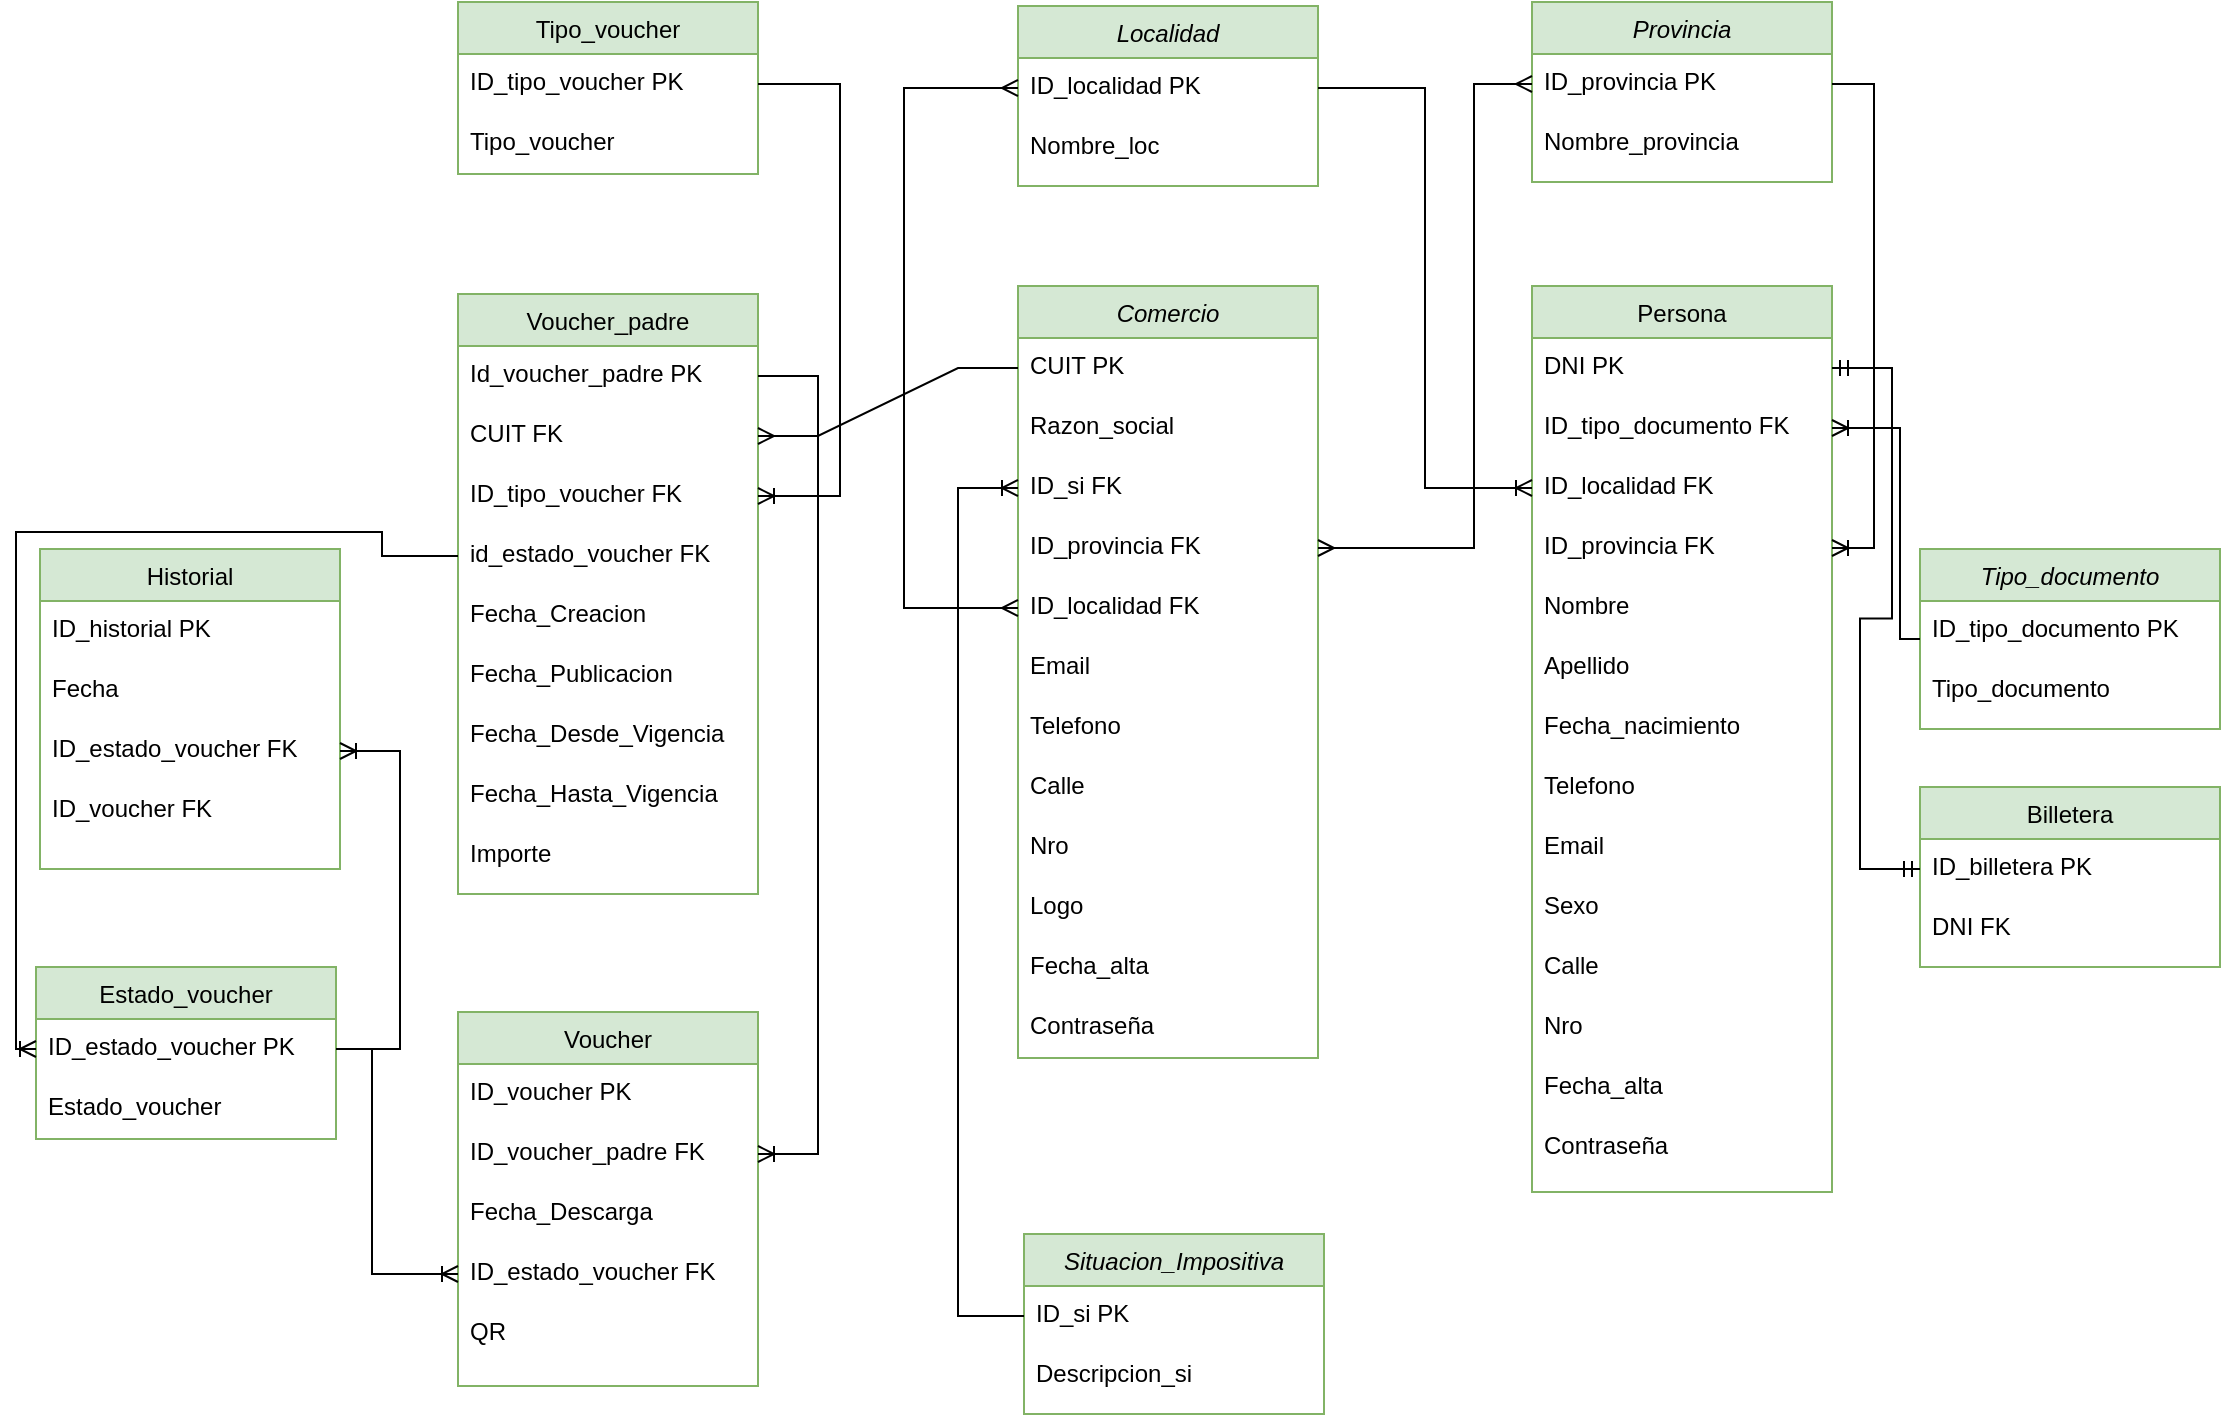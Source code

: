 <mxfile version="20.4.1" type="device" pages="2"><diagram id="C5RBs43oDa-KdzZeNtuy" name="Page-1"><mxGraphModel dx="914" dy="474" grid="0" gridSize="10" guides="1" tooltips="1" connect="1" arrows="1" fold="1" page="1" pageScale="1" pageWidth="1169" pageHeight="827" math="0" shadow="0"><root><mxCell id="WIyWlLk6GJQsqaUBKTNV-0"/><mxCell id="WIyWlLk6GJQsqaUBKTNV-1" parent="WIyWlLk6GJQsqaUBKTNV-0"/><mxCell id="zkfFHV4jXpPFQw0GAbJ--0" value="Comercio" style="swimlane;fontStyle=2;align=center;verticalAlign=top;childLayout=stackLayout;horizontal=1;startSize=26;horizontalStack=0;resizeParent=1;resizeLast=0;collapsible=1;marginBottom=0;rounded=0;shadow=0;strokeWidth=1;fillColor=#d5e8d4;strokeColor=#82b366;" parent="WIyWlLk6GJQsqaUBKTNV-1" vertex="1"><mxGeometry x="524" y="183" width="150" height="386" as="geometry"><mxRectangle x="230" y="140" width="160" height="26" as="alternateBounds"/></mxGeometry></mxCell><mxCell id="zkfFHV4jXpPFQw0GAbJ--1" value="CUIT PK" style="text;align=left;verticalAlign=top;spacingLeft=4;spacingRight=4;overflow=hidden;rotatable=0;points=[[0,0.5],[1,0.5]];portConstraint=eastwest;" parent="zkfFHV4jXpPFQw0GAbJ--0" vertex="1"><mxGeometry y="26" width="150" height="30" as="geometry"/></mxCell><mxCell id="zkfFHV4jXpPFQw0GAbJ--2" value="Razon_social" style="text;align=left;verticalAlign=top;spacingLeft=4;spacingRight=4;overflow=hidden;rotatable=0;points=[[0,0.5],[1,0.5]];portConstraint=eastwest;rounded=0;shadow=0;html=0;" parent="zkfFHV4jXpPFQw0GAbJ--0" vertex="1"><mxGeometry y="56" width="150" height="30" as="geometry"/></mxCell><mxCell id="zkfFHV4jXpPFQw0GAbJ--5" value="ID_si FK" style="text;align=left;verticalAlign=top;spacingLeft=4;spacingRight=4;overflow=hidden;rotatable=0;points=[[0,0.5],[1,0.5]];portConstraint=eastwest;" parent="zkfFHV4jXpPFQw0GAbJ--0" vertex="1"><mxGeometry y="86" width="150" height="30" as="geometry"/></mxCell><mxCell id="oOIU_OLqM7vwoRdQ1rwQ-13" value="ID_provincia FK" style="text;align=left;verticalAlign=top;spacingLeft=4;spacingRight=4;overflow=hidden;rotatable=0;points=[[0,0.5],[1,0.5]];portConstraint=eastwest;rounded=0;shadow=0;html=0;" parent="zkfFHV4jXpPFQw0GAbJ--0" vertex="1"><mxGeometry y="116" width="150" height="30" as="geometry"/></mxCell><mxCell id="oOIU_OLqM7vwoRdQ1rwQ-14" value="ID_localidad FK&#10;" style="text;align=left;verticalAlign=top;spacingLeft=4;spacingRight=4;overflow=hidden;rotatable=0;points=[[0,0.5],[1,0.5]];portConstraint=eastwest;rounded=0;shadow=0;html=0;" parent="zkfFHV4jXpPFQw0GAbJ--0" vertex="1"><mxGeometry y="146" width="150" height="30" as="geometry"/></mxCell><mxCell id="zkfFHV4jXpPFQw0GAbJ--3" value="Email" style="text;align=left;verticalAlign=top;spacingLeft=4;spacingRight=4;overflow=hidden;rotatable=0;points=[[0,0.5],[1,0.5]];portConstraint=eastwest;rounded=0;shadow=0;html=0;" parent="zkfFHV4jXpPFQw0GAbJ--0" vertex="1"><mxGeometry y="176" width="150" height="30" as="geometry"/></mxCell><mxCell id="oOIU_OLqM7vwoRdQ1rwQ-21" value="Telefono" style="text;align=left;verticalAlign=top;spacingLeft=4;spacingRight=4;overflow=hidden;rotatable=0;points=[[0,0.5],[1,0.5]];portConstraint=eastwest;rounded=0;shadow=0;html=0;" parent="zkfFHV4jXpPFQw0GAbJ--0" vertex="1"><mxGeometry y="206" width="150" height="30" as="geometry"/></mxCell><mxCell id="1Je0ds2KmkEQU9pMsKpX-2" value="Calle" style="text;align=left;verticalAlign=top;spacingLeft=4;spacingRight=4;overflow=hidden;rotatable=0;points=[[0,0.5],[1,0.5]];portConstraint=eastwest;rounded=0;shadow=0;html=0;" vertex="1" parent="zkfFHV4jXpPFQw0GAbJ--0"><mxGeometry y="236" width="150" height="30" as="geometry"/></mxCell><mxCell id="1Je0ds2KmkEQU9pMsKpX-3" value="Nro" style="text;align=left;verticalAlign=top;spacingLeft=4;spacingRight=4;overflow=hidden;rotatable=0;points=[[0,0.5],[1,0.5]];portConstraint=eastwest;rounded=0;shadow=0;html=0;" vertex="1" parent="zkfFHV4jXpPFQw0GAbJ--0"><mxGeometry y="266" width="150" height="30" as="geometry"/></mxCell><mxCell id="1Je0ds2KmkEQU9pMsKpX-1" value="Logo" style="text;align=left;verticalAlign=top;spacingLeft=4;spacingRight=4;overflow=hidden;rotatable=0;points=[[0,0.5],[1,0.5]];portConstraint=eastwest;rounded=0;shadow=0;html=0;" vertex="1" parent="zkfFHV4jXpPFQw0GAbJ--0"><mxGeometry y="296" width="150" height="30" as="geometry"/></mxCell><mxCell id="1Je0ds2KmkEQU9pMsKpX-5" value="Fecha_alta" style="text;align=left;verticalAlign=top;spacingLeft=4;spacingRight=4;overflow=hidden;rotatable=0;points=[[0,0.5],[1,0.5]];portConstraint=eastwest;rounded=0;shadow=0;html=0;" vertex="1" parent="zkfFHV4jXpPFQw0GAbJ--0"><mxGeometry y="326" width="150" height="30" as="geometry"/></mxCell><mxCell id="1Je0ds2KmkEQU9pMsKpX-6" value="Contraseña" style="text;align=left;verticalAlign=top;spacingLeft=4;spacingRight=4;overflow=hidden;rotatable=0;points=[[0,0.5],[1,0.5]];portConstraint=eastwest;rounded=0;shadow=0;html=0;" vertex="1" parent="zkfFHV4jXpPFQw0GAbJ--0"><mxGeometry y="356" width="150" height="30" as="geometry"/></mxCell><mxCell id="zkfFHV4jXpPFQw0GAbJ--6" value="Persona" style="swimlane;fontStyle=0;align=center;verticalAlign=top;childLayout=stackLayout;horizontal=1;startSize=26;horizontalStack=0;resizeParent=1;resizeLast=0;collapsible=1;marginBottom=0;rounded=0;shadow=0;strokeWidth=1;fillColor=#d5e8d4;strokeColor=#82b366;" parent="WIyWlLk6GJQsqaUBKTNV-1" vertex="1"><mxGeometry x="781" y="183" width="150" height="453" as="geometry"><mxRectangle x="130" y="380" width="160" height="26" as="alternateBounds"/></mxGeometry></mxCell><mxCell id="zkfFHV4jXpPFQw0GAbJ--7" value="DNI PK" style="text;align=left;verticalAlign=top;spacingLeft=4;spacingRight=4;overflow=hidden;rotatable=0;points=[[0,0.5],[1,0.5]];portConstraint=eastwest;" parent="zkfFHV4jXpPFQw0GAbJ--6" vertex="1"><mxGeometry y="26" width="150" height="30" as="geometry"/></mxCell><mxCell id="zkfFHV4jXpPFQw0GAbJ--8" value="ID_tipo_documento FK" style="text;align=left;verticalAlign=top;spacingLeft=4;spacingRight=4;overflow=hidden;rotatable=0;points=[[0,0.5],[1,0.5]];portConstraint=eastwest;rounded=0;shadow=0;html=0;" parent="zkfFHV4jXpPFQw0GAbJ--6" vertex="1"><mxGeometry y="56" width="150" height="30" as="geometry"/></mxCell><mxCell id="oOIU_OLqM7vwoRdQ1rwQ-30" value="ID_localidad FK" style="text;align=left;verticalAlign=top;spacingLeft=4;spacingRight=4;overflow=hidden;rotatable=0;points=[[0,0.5],[1,0.5]];portConstraint=eastwest;rounded=0;shadow=0;html=0;" parent="zkfFHV4jXpPFQw0GAbJ--6" vertex="1"><mxGeometry y="86" width="150" height="30" as="geometry"/></mxCell><mxCell id="oOIU_OLqM7vwoRdQ1rwQ-29" value="ID_provincia FK" style="text;align=left;verticalAlign=top;spacingLeft=4;spacingRight=4;overflow=hidden;rotatable=0;points=[[0,0.5],[1,0.5]];portConstraint=eastwest;rounded=0;shadow=0;html=0;" parent="zkfFHV4jXpPFQw0GAbJ--6" vertex="1"><mxGeometry y="116" width="150" height="30" as="geometry"/></mxCell><mxCell id="oOIU_OLqM7vwoRdQ1rwQ-31" value="Nombre" style="text;align=left;verticalAlign=top;spacingLeft=4;spacingRight=4;overflow=hidden;rotatable=0;points=[[0,0.5],[1,0.5]];portConstraint=eastwest;rounded=0;shadow=0;html=0;" parent="zkfFHV4jXpPFQw0GAbJ--6" vertex="1"><mxGeometry y="146" width="150" height="30" as="geometry"/></mxCell><mxCell id="oOIU_OLqM7vwoRdQ1rwQ-32" value="Apellido" style="text;align=left;verticalAlign=top;spacingLeft=4;spacingRight=4;overflow=hidden;rotatable=0;points=[[0,0.5],[1,0.5]];portConstraint=eastwest;rounded=0;shadow=0;html=0;" parent="zkfFHV4jXpPFQw0GAbJ--6" vertex="1"><mxGeometry y="176" width="150" height="30" as="geometry"/></mxCell><mxCell id="1Je0ds2KmkEQU9pMsKpX-10" value="Fecha_nacimiento" style="text;align=left;verticalAlign=top;spacingLeft=4;spacingRight=4;overflow=hidden;rotatable=0;points=[[0,0.5],[1,0.5]];portConstraint=eastwest;rounded=0;shadow=0;html=0;" vertex="1" parent="zkfFHV4jXpPFQw0GAbJ--6"><mxGeometry y="206" width="150" height="30" as="geometry"/></mxCell><mxCell id="1Je0ds2KmkEQU9pMsKpX-8" value="Telefono" style="text;align=left;verticalAlign=top;spacingLeft=4;spacingRight=4;overflow=hidden;rotatable=0;points=[[0,0.5],[1,0.5]];portConstraint=eastwest;rounded=0;shadow=0;html=0;" vertex="1" parent="zkfFHV4jXpPFQw0GAbJ--6"><mxGeometry y="236" width="150" height="30" as="geometry"/></mxCell><mxCell id="1Je0ds2KmkEQU9pMsKpX-9" value="Email" style="text;align=left;verticalAlign=top;spacingLeft=4;spacingRight=4;overflow=hidden;rotatable=0;points=[[0,0.5],[1,0.5]];portConstraint=eastwest;rounded=0;shadow=0;html=0;" vertex="1" parent="zkfFHV4jXpPFQw0GAbJ--6"><mxGeometry y="266" width="150" height="30" as="geometry"/></mxCell><mxCell id="1Je0ds2KmkEQU9pMsKpX-7" value="Sexo" style="text;align=left;verticalAlign=top;spacingLeft=4;spacingRight=4;overflow=hidden;rotatable=0;points=[[0,0.5],[1,0.5]];portConstraint=eastwest;rounded=0;shadow=0;html=0;" vertex="1" parent="zkfFHV4jXpPFQw0GAbJ--6"><mxGeometry y="296" width="150" height="30" as="geometry"/></mxCell><mxCell id="oOIU_OLqM7vwoRdQ1rwQ-28" value="Calle" style="text;align=left;verticalAlign=top;spacingLeft=4;spacingRight=4;overflow=hidden;rotatable=0;points=[[0,0.5],[1,0.5]];portConstraint=eastwest;rounded=0;shadow=0;html=0;" parent="zkfFHV4jXpPFQw0GAbJ--6" vertex="1"><mxGeometry y="326" width="150" height="30" as="geometry"/></mxCell><mxCell id="oOIU_OLqM7vwoRdQ1rwQ-38" value="Nro" style="text;align=left;verticalAlign=top;spacingLeft=4;spacingRight=4;overflow=hidden;rotatable=0;points=[[0,0.5],[1,0.5]];portConstraint=eastwest;rounded=0;shadow=0;html=0;" parent="zkfFHV4jXpPFQw0GAbJ--6" vertex="1"><mxGeometry y="356" width="150" height="30" as="geometry"/></mxCell><mxCell id="1Je0ds2KmkEQU9pMsKpX-12" value="Fecha_alta" style="text;align=left;verticalAlign=top;spacingLeft=4;spacingRight=4;overflow=hidden;rotatable=0;points=[[0,0.5],[1,0.5]];portConstraint=eastwest;rounded=0;shadow=0;html=0;" vertex="1" parent="zkfFHV4jXpPFQw0GAbJ--6"><mxGeometry y="386" width="150" height="30" as="geometry"/></mxCell><mxCell id="1Je0ds2KmkEQU9pMsKpX-11" value="Contraseña" style="text;align=left;verticalAlign=top;spacingLeft=4;spacingRight=4;overflow=hidden;rotatable=0;points=[[0,0.5],[1,0.5]];portConstraint=eastwest;rounded=0;shadow=0;html=0;" vertex="1" parent="zkfFHV4jXpPFQw0GAbJ--6"><mxGeometry y="416" width="150" height="30" as="geometry"/></mxCell><mxCell id="zkfFHV4jXpPFQw0GAbJ--13" value="Voucher" style="swimlane;fontStyle=0;align=center;verticalAlign=top;childLayout=stackLayout;horizontal=1;startSize=26;horizontalStack=0;resizeParent=1;resizeLast=0;collapsible=1;marginBottom=0;rounded=0;shadow=0;strokeWidth=1;fillColor=#d5e8d4;strokeColor=#82b366;" parent="WIyWlLk6GJQsqaUBKTNV-1" vertex="1"><mxGeometry x="244" y="546" width="150" height="187" as="geometry"><mxRectangle x="340" y="380" width="170" height="26" as="alternateBounds"/></mxGeometry></mxCell><mxCell id="oOIU_OLqM7vwoRdQ1rwQ-39" value="ID_voucher PK" style="text;align=left;verticalAlign=top;spacingLeft=4;spacingRight=4;overflow=hidden;rotatable=0;points=[[0,0.5],[1,0.5]];portConstraint=eastwest;rounded=0;shadow=0;html=0;" parent="zkfFHV4jXpPFQw0GAbJ--13" vertex="1"><mxGeometry y="26" width="150" height="30" as="geometry"/></mxCell><mxCell id="oOIU_OLqM7vwoRdQ1rwQ-44" value="ID_voucher_padre FK" style="text;align=left;verticalAlign=top;spacingLeft=4;spacingRight=4;overflow=hidden;rotatable=0;points=[[0,0.5],[1,0.5]];portConstraint=eastwest;rounded=0;shadow=0;html=0;" parent="zkfFHV4jXpPFQw0GAbJ--13" vertex="1"><mxGeometry y="56" width="150" height="30" as="geometry"/></mxCell><mxCell id="oOIU_OLqM7vwoRdQ1rwQ-43" value="Fecha_Descarga" style="text;align=left;verticalAlign=top;spacingLeft=4;spacingRight=4;overflow=hidden;rotatable=0;points=[[0,0.5],[1,0.5]];portConstraint=eastwest;rounded=0;shadow=0;html=0;" parent="zkfFHV4jXpPFQw0GAbJ--13" vertex="1"><mxGeometry y="86" width="150" height="30" as="geometry"/></mxCell><mxCell id="oOIU_OLqM7vwoRdQ1rwQ-48" value="ID_estado_voucher FK" style="text;align=left;verticalAlign=top;spacingLeft=4;spacingRight=4;overflow=hidden;rotatable=0;points=[[0,0.5],[1,0.5]];portConstraint=eastwest;rounded=0;shadow=0;html=0;" parent="zkfFHV4jXpPFQw0GAbJ--13" vertex="1"><mxGeometry y="116" width="150" height="30" as="geometry"/></mxCell><mxCell id="oOIU_OLqM7vwoRdQ1rwQ-47" value="QR" style="text;align=left;verticalAlign=top;spacingLeft=4;spacingRight=4;overflow=hidden;rotatable=0;points=[[0,0.5],[1,0.5]];portConstraint=eastwest;rounded=0;shadow=0;html=0;" parent="zkfFHV4jXpPFQw0GAbJ--13" vertex="1"><mxGeometry y="146" width="150" height="30" as="geometry"/></mxCell><mxCell id="zkfFHV4jXpPFQw0GAbJ--17" value="Tipo_voucher" style="swimlane;fontStyle=0;align=center;verticalAlign=top;childLayout=stackLayout;horizontal=1;startSize=26;horizontalStack=0;resizeParent=1;resizeLast=0;collapsible=1;marginBottom=0;rounded=0;shadow=0;strokeWidth=1;fillColor=#d5e8d4;strokeColor=#82b366;" parent="WIyWlLk6GJQsqaUBKTNV-1" vertex="1"><mxGeometry x="244" y="41" width="150" height="86" as="geometry"><mxRectangle x="550" y="140" width="160" height="26" as="alternateBounds"/></mxGeometry></mxCell><mxCell id="zkfFHV4jXpPFQw0GAbJ--18" value="ID_tipo_voucher PK" style="text;align=left;verticalAlign=top;spacingLeft=4;spacingRight=4;overflow=hidden;rotatable=0;points=[[0,0.5],[1,0.5]];portConstraint=eastwest;" parent="zkfFHV4jXpPFQw0GAbJ--17" vertex="1"><mxGeometry y="26" width="150" height="30" as="geometry"/></mxCell><mxCell id="zkfFHV4jXpPFQw0GAbJ--19" value="Tipo_voucher" style="text;align=left;verticalAlign=top;spacingLeft=4;spacingRight=4;overflow=hidden;rotatable=0;points=[[0,0.5],[1,0.5]];portConstraint=eastwest;rounded=0;shadow=0;html=0;" parent="zkfFHV4jXpPFQw0GAbJ--17" vertex="1"><mxGeometry y="56" width="150" height="30" as="geometry"/></mxCell><mxCell id="oOIU_OLqM7vwoRdQ1rwQ-2" value="Situacion_Impositiva" style="swimlane;fontStyle=2;align=center;verticalAlign=top;childLayout=stackLayout;horizontal=1;startSize=26;horizontalStack=0;resizeParent=1;resizeLast=0;collapsible=1;marginBottom=0;rounded=0;shadow=0;strokeWidth=1;fillColor=#d5e8d4;strokeColor=#82b366;" parent="WIyWlLk6GJQsqaUBKTNV-1" vertex="1"><mxGeometry x="527" y="657" width="150" height="90" as="geometry"><mxRectangle x="230" y="140" width="160" height="26" as="alternateBounds"/></mxGeometry></mxCell><mxCell id="oOIU_OLqM7vwoRdQ1rwQ-3" value="ID_si PK" style="text;align=left;verticalAlign=top;spacingLeft=4;spacingRight=4;overflow=hidden;rotatable=0;points=[[0,0.5],[1,0.5]];portConstraint=eastwest;" parent="oOIU_OLqM7vwoRdQ1rwQ-2" vertex="1"><mxGeometry y="26" width="150" height="30" as="geometry"/></mxCell><mxCell id="oOIU_OLqM7vwoRdQ1rwQ-4" value="Descripcion_si" style="text;align=left;verticalAlign=top;spacingLeft=4;spacingRight=4;overflow=hidden;rotatable=0;points=[[0,0.5],[1,0.5]];portConstraint=eastwest;rounded=0;shadow=0;html=0;" parent="oOIU_OLqM7vwoRdQ1rwQ-2" vertex="1"><mxGeometry y="56" width="150" height="30" as="geometry"/></mxCell><mxCell id="oOIU_OLqM7vwoRdQ1rwQ-15" value="Localidad" style="swimlane;fontStyle=2;align=center;verticalAlign=top;childLayout=stackLayout;horizontal=1;startSize=26;horizontalStack=0;resizeParent=1;resizeLast=0;collapsible=1;marginBottom=0;rounded=0;shadow=0;strokeWidth=1;fillColor=#d5e8d4;strokeColor=#82b366;" parent="WIyWlLk6GJQsqaUBKTNV-1" vertex="1"><mxGeometry x="524" y="43" width="150" height="90" as="geometry"><mxRectangle x="230" y="140" width="160" height="26" as="alternateBounds"/></mxGeometry></mxCell><mxCell id="oOIU_OLqM7vwoRdQ1rwQ-16" value="ID_localidad PK" style="text;align=left;verticalAlign=top;spacingLeft=4;spacingRight=4;overflow=hidden;rotatable=0;points=[[0,0.5],[1,0.5]];portConstraint=eastwest;" parent="oOIU_OLqM7vwoRdQ1rwQ-15" vertex="1"><mxGeometry y="26" width="150" height="30" as="geometry"/></mxCell><mxCell id="oOIU_OLqM7vwoRdQ1rwQ-17" value="Nombre_loc" style="text;align=left;verticalAlign=top;spacingLeft=4;spacingRight=4;overflow=hidden;rotatable=0;points=[[0,0.5],[1,0.5]];portConstraint=eastwest;rounded=0;shadow=0;html=0;" parent="oOIU_OLqM7vwoRdQ1rwQ-15" vertex="1"><mxGeometry y="56" width="150" height="30" as="geometry"/></mxCell><mxCell id="oOIU_OLqM7vwoRdQ1rwQ-18" value="Provincia" style="swimlane;fontStyle=2;align=center;verticalAlign=top;childLayout=stackLayout;horizontal=1;startSize=26;horizontalStack=0;resizeParent=1;resizeLast=0;collapsible=1;marginBottom=0;rounded=0;shadow=0;strokeWidth=1;fillColor=#d5e8d4;strokeColor=#82b366;" parent="WIyWlLk6GJQsqaUBKTNV-1" vertex="1"><mxGeometry x="781" y="41" width="150" height="90" as="geometry"><mxRectangle x="230" y="140" width="160" height="26" as="alternateBounds"/></mxGeometry></mxCell><mxCell id="oOIU_OLqM7vwoRdQ1rwQ-19" value="ID_provincia PK" style="text;align=left;verticalAlign=top;spacingLeft=4;spacingRight=4;overflow=hidden;rotatable=0;points=[[0,0.5],[1,0.5]];portConstraint=eastwest;" parent="oOIU_OLqM7vwoRdQ1rwQ-18" vertex="1"><mxGeometry y="26" width="150" height="30" as="geometry"/></mxCell><mxCell id="oOIU_OLqM7vwoRdQ1rwQ-20" value="Nombre_provincia" style="text;align=left;verticalAlign=top;spacingLeft=4;spacingRight=4;overflow=hidden;rotatable=0;points=[[0,0.5],[1,0.5]];portConstraint=eastwest;rounded=0;shadow=0;html=0;" parent="oOIU_OLqM7vwoRdQ1rwQ-18" vertex="1"><mxGeometry y="56" width="150" height="30" as="geometry"/></mxCell><mxCell id="oOIU_OLqM7vwoRdQ1rwQ-35" value="Tipo_documento" style="swimlane;fontStyle=2;align=center;verticalAlign=top;childLayout=stackLayout;horizontal=1;startSize=26;horizontalStack=0;resizeParent=1;resizeLast=0;collapsible=1;marginBottom=0;rounded=0;shadow=0;strokeWidth=1;fillColor=#d5e8d4;strokeColor=#82b366;" parent="WIyWlLk6GJQsqaUBKTNV-1" vertex="1"><mxGeometry x="975" y="314.5" width="150" height="90" as="geometry"><mxRectangle x="230" y="140" width="160" height="26" as="alternateBounds"/></mxGeometry></mxCell><mxCell id="oOIU_OLqM7vwoRdQ1rwQ-36" value="ID_tipo_documento PK" style="text;align=left;verticalAlign=top;spacingLeft=4;spacingRight=4;overflow=hidden;rotatable=0;points=[[0,0.5],[1,0.5]];portConstraint=eastwest;" parent="oOIU_OLqM7vwoRdQ1rwQ-35" vertex="1"><mxGeometry y="26" width="150" height="30" as="geometry"/></mxCell><mxCell id="oOIU_OLqM7vwoRdQ1rwQ-37" value="Tipo_documento" style="text;align=left;verticalAlign=top;spacingLeft=4;spacingRight=4;overflow=hidden;rotatable=0;points=[[0,0.5],[1,0.5]];portConstraint=eastwest;rounded=0;shadow=0;html=0;" parent="oOIU_OLqM7vwoRdQ1rwQ-35" vertex="1"><mxGeometry y="56" width="150" height="30" as="geometry"/></mxCell><mxCell id="oOIU_OLqM7vwoRdQ1rwQ-51" value="Estado_voucher" style="swimlane;fontStyle=0;align=center;verticalAlign=top;childLayout=stackLayout;horizontal=1;startSize=26;horizontalStack=0;resizeParent=1;resizeLast=0;collapsible=1;marginBottom=0;rounded=0;shadow=0;strokeWidth=1;fillColor=#d5e8d4;strokeColor=#82b366;" parent="WIyWlLk6GJQsqaUBKTNV-1" vertex="1"><mxGeometry x="33" y="523.5" width="150" height="86" as="geometry"><mxRectangle x="550" y="140" width="160" height="26" as="alternateBounds"/></mxGeometry></mxCell><mxCell id="oOIU_OLqM7vwoRdQ1rwQ-52" value="ID_estado_voucher PK" style="text;align=left;verticalAlign=top;spacingLeft=4;spacingRight=4;overflow=hidden;rotatable=0;points=[[0,0.5],[1,0.5]];portConstraint=eastwest;" parent="oOIU_OLqM7vwoRdQ1rwQ-51" vertex="1"><mxGeometry y="26" width="150" height="30" as="geometry"/></mxCell><mxCell id="oOIU_OLqM7vwoRdQ1rwQ-53" value="Estado_voucher" style="text;align=left;verticalAlign=top;spacingLeft=4;spacingRight=4;overflow=hidden;rotatable=0;points=[[0,0.5],[1,0.5]];portConstraint=eastwest;rounded=0;shadow=0;html=0;" parent="oOIU_OLqM7vwoRdQ1rwQ-51" vertex="1"><mxGeometry y="56" width="150" height="30" as="geometry"/></mxCell><mxCell id="oOIU_OLqM7vwoRdQ1rwQ-60" value="Billetera" style="swimlane;fontStyle=0;align=center;verticalAlign=top;childLayout=stackLayout;horizontal=1;startSize=26;horizontalStack=0;resizeParent=1;resizeLast=0;collapsible=1;marginBottom=0;rounded=0;shadow=0;strokeWidth=1;fillColor=#d5e8d4;strokeColor=#82b366;" parent="WIyWlLk6GJQsqaUBKTNV-1" vertex="1"><mxGeometry x="975" y="433.5" width="150" height="90" as="geometry"><mxRectangle x="130" y="380" width="160" height="26" as="alternateBounds"/></mxGeometry></mxCell><mxCell id="oOIU_OLqM7vwoRdQ1rwQ-61" value="ID_billetera PK" style="text;align=left;verticalAlign=top;spacingLeft=4;spacingRight=4;overflow=hidden;rotatable=0;points=[[0,0.5],[1,0.5]];portConstraint=eastwest;" parent="oOIU_OLqM7vwoRdQ1rwQ-60" vertex="1"><mxGeometry y="26" width="150" height="30" as="geometry"/></mxCell><mxCell id="oOIU_OLqM7vwoRdQ1rwQ-62" value="DNI FK" style="text;align=left;verticalAlign=top;spacingLeft=4;spacingRight=4;overflow=hidden;rotatable=0;points=[[0,0.5],[1,0.5]];portConstraint=eastwest;rounded=0;shadow=0;html=0;" parent="oOIU_OLqM7vwoRdQ1rwQ-60" vertex="1"><mxGeometry y="56" width="150" height="30" as="geometry"/></mxCell><mxCell id="1Je0ds2KmkEQU9pMsKpX-13" value="Voucher_padre" style="swimlane;fontStyle=0;align=center;verticalAlign=top;childLayout=stackLayout;horizontal=1;startSize=26;horizontalStack=0;resizeParent=1;resizeLast=0;collapsible=1;marginBottom=0;rounded=0;shadow=0;strokeWidth=1;fillColor=#d5e8d4;strokeColor=#82b366;" vertex="1" parent="WIyWlLk6GJQsqaUBKTNV-1"><mxGeometry x="244" y="187" width="150" height="300" as="geometry"><mxRectangle x="340" y="380" width="170" height="26" as="alternateBounds"/></mxGeometry></mxCell><mxCell id="1Je0ds2KmkEQU9pMsKpX-14" value="Id_voucher_padre PK" style="text;align=left;verticalAlign=top;spacingLeft=4;spacingRight=4;overflow=hidden;rotatable=0;points=[[0,0.5],[1,0.5]];portConstraint=eastwest;rounded=0;shadow=0;html=0;" vertex="1" parent="1Je0ds2KmkEQU9pMsKpX-13"><mxGeometry y="26" width="150" height="30" as="geometry"/></mxCell><mxCell id="1Je0ds2KmkEQU9pMsKpX-15" value="CUIT FK" style="text;align=left;verticalAlign=top;spacingLeft=4;spacingRight=4;overflow=hidden;rotatable=0;points=[[0,0.5],[1,0.5]];portConstraint=eastwest;rounded=0;shadow=0;html=0;" vertex="1" parent="1Je0ds2KmkEQU9pMsKpX-13"><mxGeometry y="56" width="150" height="30" as="geometry"/></mxCell><mxCell id="1Je0ds2KmkEQU9pMsKpX-16" value="ID_tipo_voucher FK" style="text;align=left;verticalAlign=top;spacingLeft=4;spacingRight=4;overflow=hidden;rotatable=0;points=[[0,0.5],[1,0.5]];portConstraint=eastwest;rounded=0;shadow=0;html=0;" vertex="1" parent="1Je0ds2KmkEQU9pMsKpX-13"><mxGeometry y="86" width="150" height="30" as="geometry"/></mxCell><mxCell id="1Je0ds2KmkEQU9pMsKpX-17" value="id_estado_voucher FK" style="text;align=left;verticalAlign=top;spacingLeft=4;spacingRight=4;overflow=hidden;rotatable=0;points=[[0,0.5],[1,0.5]];portConstraint=eastwest;rounded=0;shadow=0;html=0;" vertex="1" parent="1Je0ds2KmkEQU9pMsKpX-13"><mxGeometry y="116" width="150" height="30" as="geometry"/></mxCell><mxCell id="1Je0ds2KmkEQU9pMsKpX-18" value="Fecha_Creacion" style="text;align=left;verticalAlign=top;spacingLeft=4;spacingRight=4;overflow=hidden;rotatable=0;points=[[0,0.5],[1,0.5]];portConstraint=eastwest;rounded=0;shadow=0;html=0;" vertex="1" parent="1Je0ds2KmkEQU9pMsKpX-13"><mxGeometry y="146" width="150" height="30" as="geometry"/></mxCell><mxCell id="1Je0ds2KmkEQU9pMsKpX-19" value="Fecha_Publicacion" style="text;align=left;verticalAlign=top;spacingLeft=4;spacingRight=4;overflow=hidden;rotatable=0;points=[[0,0.5],[1,0.5]];portConstraint=eastwest;rounded=0;shadow=0;html=0;" vertex="1" parent="1Je0ds2KmkEQU9pMsKpX-13"><mxGeometry y="176" width="150" height="30" as="geometry"/></mxCell><mxCell id="1Je0ds2KmkEQU9pMsKpX-20" value="Fecha_Desde_Vigencia" style="text;align=left;verticalAlign=top;spacingLeft=4;spacingRight=4;overflow=hidden;rotatable=0;points=[[0,0.5],[1,0.5]];portConstraint=eastwest;rounded=0;shadow=0;html=0;" vertex="1" parent="1Je0ds2KmkEQU9pMsKpX-13"><mxGeometry y="206" width="150" height="30" as="geometry"/></mxCell><mxCell id="1Je0ds2KmkEQU9pMsKpX-21" value="Fecha_Hasta_Vigencia" style="text;align=left;verticalAlign=top;spacingLeft=4;spacingRight=4;overflow=hidden;rotatable=0;points=[[0,0.5],[1,0.5]];portConstraint=eastwest;rounded=0;shadow=0;html=0;" vertex="1" parent="1Je0ds2KmkEQU9pMsKpX-13"><mxGeometry y="236" width="150" height="30" as="geometry"/></mxCell><mxCell id="1Je0ds2KmkEQU9pMsKpX-22" value="Importe" style="text;align=left;verticalAlign=top;spacingLeft=4;spacingRight=4;overflow=hidden;rotatable=0;points=[[0,0.5],[1,0.5]];portConstraint=eastwest;rounded=0;shadow=0;html=0;" vertex="1" parent="1Je0ds2KmkEQU9pMsKpX-13"><mxGeometry y="266" width="150" height="30" as="geometry"/></mxCell><mxCell id="1Je0ds2KmkEQU9pMsKpX-23" value="Historial" style="swimlane;fontStyle=0;align=center;verticalAlign=top;childLayout=stackLayout;horizontal=1;startSize=26;horizontalStack=0;resizeParent=1;resizeLast=0;collapsible=1;marginBottom=0;rounded=0;shadow=0;strokeWidth=1;fillColor=#d5e8d4;strokeColor=#82b366;" vertex="1" parent="WIyWlLk6GJQsqaUBKTNV-1"><mxGeometry x="35" y="314.5" width="150" height="160" as="geometry"><mxRectangle x="130" y="380" width="160" height="26" as="alternateBounds"/></mxGeometry></mxCell><mxCell id="1Je0ds2KmkEQU9pMsKpX-24" value="ID_historial PK" style="text;align=left;verticalAlign=top;spacingLeft=4;spacingRight=4;overflow=hidden;rotatable=0;points=[[0,0.5],[1,0.5]];portConstraint=eastwest;" vertex="1" parent="1Je0ds2KmkEQU9pMsKpX-23"><mxGeometry y="26" width="150" height="30" as="geometry"/></mxCell><mxCell id="1Je0ds2KmkEQU9pMsKpX-25" value="Fecha" style="text;align=left;verticalAlign=top;spacingLeft=4;spacingRight=4;overflow=hidden;rotatable=0;points=[[0,0.5],[1,0.5]];portConstraint=eastwest;rounded=0;shadow=0;html=0;" vertex="1" parent="1Je0ds2KmkEQU9pMsKpX-23"><mxGeometry y="56" width="150" height="30" as="geometry"/></mxCell><mxCell id="1Je0ds2KmkEQU9pMsKpX-27" value="ID_estado_voucher FK" style="text;align=left;verticalAlign=top;spacingLeft=4;spacingRight=4;overflow=hidden;rotatable=0;points=[[0,0.5],[1,0.5]];portConstraint=eastwest;rounded=0;shadow=0;html=0;" vertex="1" parent="1Je0ds2KmkEQU9pMsKpX-23"><mxGeometry y="86" width="150" height="30" as="geometry"/></mxCell><mxCell id="1Je0ds2KmkEQU9pMsKpX-26" value="ID_voucher FK" style="text;align=left;verticalAlign=top;spacingLeft=4;spacingRight=4;overflow=hidden;rotatable=0;points=[[0,0.5],[1,0.5]];portConstraint=eastwest;rounded=0;shadow=0;html=0;" vertex="1" parent="1Je0ds2KmkEQU9pMsKpX-23"><mxGeometry y="116" width="150" height="30" as="geometry"/></mxCell><mxCell id="YhfquVz9VV15-FA5rdBu-0" value="" style="edgeStyle=elbowEdgeStyle;fontSize=12;html=1;endArrow=ERoneToMany;rounded=0;" edge="1" parent="WIyWlLk6GJQsqaUBKTNV-1" source="oOIU_OLqM7vwoRdQ1rwQ-35" target="zkfFHV4jXpPFQw0GAbJ--8"><mxGeometry width="100" height="100" relative="1" as="geometry"><mxPoint x="658" y="464" as="sourcePoint"/><mxPoint x="758" y="364" as="targetPoint"/><Array as="points"><mxPoint x="965" y="307"/></Array></mxGeometry></mxCell><mxCell id="YhfquVz9VV15-FA5rdBu-1" value="" style="edgeStyle=elbowEdgeStyle;fontSize=12;html=1;endArrow=ERoneToMany;rounded=0;" edge="1" parent="WIyWlLk6GJQsqaUBKTNV-1" source="oOIU_OLqM7vwoRdQ1rwQ-19" target="oOIU_OLqM7vwoRdQ1rwQ-29"><mxGeometry width="100" height="100" relative="1" as="geometry"><mxPoint x="658" y="254" as="sourcePoint"/><mxPoint x="758" y="154" as="targetPoint"/><Array as="points"><mxPoint x="952" y="198"/></Array></mxGeometry></mxCell><mxCell id="YhfquVz9VV15-FA5rdBu-2" value="" style="edgeStyle=elbowEdgeStyle;fontSize=12;html=1;endArrow=ERoneToMany;rounded=0;" edge="1" parent="WIyWlLk6GJQsqaUBKTNV-1" source="oOIU_OLqM7vwoRdQ1rwQ-16" target="oOIU_OLqM7vwoRdQ1rwQ-30"><mxGeometry width="100" height="100" relative="1" as="geometry"><mxPoint x="658" y="359" as="sourcePoint"/><mxPoint x="758" y="259" as="targetPoint"/></mxGeometry></mxCell><mxCell id="0hYl9gbYhXbl_xRZxbvR-0" value="" style="edgeStyle=elbowEdgeStyle;fontSize=12;html=1;endArrow=ERmany;startArrow=ERmany;rounded=0;" edge="1" parent="WIyWlLk6GJQsqaUBKTNV-1" source="oOIU_OLqM7vwoRdQ1rwQ-13" target="oOIU_OLqM7vwoRdQ1rwQ-19"><mxGeometry width="100" height="100" relative="1" as="geometry"><mxPoint x="658" y="225" as="sourcePoint"/><mxPoint x="758" y="125" as="targetPoint"/><Array as="points"><mxPoint x="752" y="198"/></Array></mxGeometry></mxCell><mxCell id="0hYl9gbYhXbl_xRZxbvR-1" value="" style="edgeStyle=elbowEdgeStyle;fontSize=12;html=1;endArrow=ERmany;startArrow=ERmany;rounded=0;" edge="1" parent="WIyWlLk6GJQsqaUBKTNV-1" source="oOIU_OLqM7vwoRdQ1rwQ-14" target="oOIU_OLqM7vwoRdQ1rwQ-16"><mxGeometry width="100" height="100" relative="1" as="geometry"><mxPoint x="674" y="376" as="sourcePoint"/><mxPoint x="791" y="96" as="targetPoint"/><Array as="points"><mxPoint x="467" y="235"/></Array></mxGeometry></mxCell><mxCell id="0hYl9gbYhXbl_xRZxbvR-2" value="" style="edgeStyle=elbowEdgeStyle;fontSize=12;html=1;endArrow=ERoneToMany;rounded=0;" edge="1" parent="WIyWlLk6GJQsqaUBKTNV-1" source="oOIU_OLqM7vwoRdQ1rwQ-3" target="zkfFHV4jXpPFQw0GAbJ--5"><mxGeometry width="100" height="100" relative="1" as="geometry"><mxPoint x="608" y="541" as="sourcePoint"/><mxPoint x="708" y="441" as="targetPoint"/><Array as="points"><mxPoint x="494" y="491"/></Array></mxGeometry></mxCell><mxCell id="8bt6YIx1YB7e_wCD4dfY-0" value="" style="edgeStyle=elbowEdgeStyle;fontSize=12;html=1;endArrow=ERoneToMany;rounded=0;" edge="1" parent="WIyWlLk6GJQsqaUBKTNV-1" source="zkfFHV4jXpPFQw0GAbJ--18" target="1Je0ds2KmkEQU9pMsKpX-16"><mxGeometry width="100" height="100" relative="1" as="geometry"><mxPoint x="608" y="250" as="sourcePoint"/><mxPoint x="708" y="150" as="targetPoint"/><Array as="points"><mxPoint x="435" y="185"/></Array></mxGeometry></mxCell><mxCell id="8bt6YIx1YB7e_wCD4dfY-1" value="" style="edgeStyle=orthogonalEdgeStyle;fontSize=12;html=1;endArrow=ERoneToMany;rounded=0;entryX=0;entryY=0.5;entryDx=0;entryDy=0;exitX=0;exitY=0.5;exitDx=0;exitDy=0;" edge="1" parent="WIyWlLk6GJQsqaUBKTNV-1" source="1Je0ds2KmkEQU9pMsKpX-17" target="oOIU_OLqM7vwoRdQ1rwQ-52"><mxGeometry width="100" height="100" relative="1" as="geometry"><mxPoint x="401" y="355" as="sourcePoint"/><mxPoint x="501" y="255" as="targetPoint"/><Array as="points"><mxPoint x="206" y="318"/><mxPoint x="206" y="306"/><mxPoint x="23" y="306"/><mxPoint x="23" y="565"/></Array></mxGeometry></mxCell><mxCell id="ne5cmeiI0cr6L-MLRwKo-0" value="" style="edgeStyle=entityRelationEdgeStyle;fontSize=12;html=1;endArrow=ERoneToMany;rounded=0;" edge="1" parent="WIyWlLk6GJQsqaUBKTNV-1" source="oOIU_OLqM7vwoRdQ1rwQ-52" target="1Je0ds2KmkEQU9pMsKpX-27"><mxGeometry width="100" height="100" relative="1" as="geometry"><mxPoint x="401" y="460" as="sourcePoint"/><mxPoint x="501" y="360" as="targetPoint"/></mxGeometry></mxCell><mxCell id="ne5cmeiI0cr6L-MLRwKo-3" value="" style="edgeStyle=entityRelationEdgeStyle;fontSize=12;html=1;endArrow=ERmany;rounded=0;" edge="1" parent="WIyWlLk6GJQsqaUBKTNV-1" source="zkfFHV4jXpPFQw0GAbJ--1" target="1Je0ds2KmkEQU9pMsKpX-15"><mxGeometry width="100" height="100" relative="1" as="geometry"><mxPoint x="313" y="520" as="sourcePoint"/><mxPoint x="501" y="465" as="targetPoint"/></mxGeometry></mxCell><mxCell id="ne5cmeiI0cr6L-MLRwKo-4" value="" style="edgeStyle=entityRelationEdgeStyle;fontSize=12;html=1;endArrow=ERoneToMany;rounded=0;" edge="1" parent="WIyWlLk6GJQsqaUBKTNV-1" source="1Je0ds2KmkEQU9pMsKpX-14" target="oOIU_OLqM7vwoRdQ1rwQ-44"><mxGeometry width="100" height="100" relative="1" as="geometry"><mxPoint x="401" y="460" as="sourcePoint"/><mxPoint x="501" y="360" as="targetPoint"/></mxGeometry></mxCell><mxCell id="ne5cmeiI0cr6L-MLRwKo-5" value="" style="edgeStyle=elbowEdgeStyle;fontSize=12;html=1;endArrow=ERoneToMany;rounded=0;" edge="1" parent="WIyWlLk6GJQsqaUBKTNV-1" source="oOIU_OLqM7vwoRdQ1rwQ-52"><mxGeometry width="100" height="100" relative="1" as="geometry"><mxPoint x="401" y="565" as="sourcePoint"/><mxPoint x="244" y="677" as="targetPoint"/><Array as="points"><mxPoint x="201" y="602"/><mxPoint x="201" y="626"/></Array></mxGeometry></mxCell><mxCell id="OEpbL7MtaxrNC1qThnpr-0" value="" style="edgeStyle=entityRelationEdgeStyle;fontSize=12;html=1;endArrow=ERmandOne;startArrow=ERmandOne;rounded=0;" edge="1" parent="WIyWlLk6GJQsqaUBKTNV-1" source="oOIU_OLqM7vwoRdQ1rwQ-61" target="zkfFHV4jXpPFQw0GAbJ--7"><mxGeometry width="100" height="100" relative="1" as="geometry"><mxPoint x="758" y="408" as="sourcePoint"/><mxPoint x="858" y="308" as="targetPoint"/></mxGeometry></mxCell></root></mxGraphModel></diagram><diagram id="S2J9i0NQG5MJp1Vv_5ln" name="DER"><mxGraphModel dx="2409" dy="643" grid="1" gridSize="10" guides="1" tooltips="1" connect="1" arrows="1" fold="1" page="1" pageScale="1" pageWidth="1169" pageHeight="827" math="0" shadow="0"><root><mxCell id="0"/><mxCell id="1" parent="0"/><mxCell id="niiq8TWoKdZn50R5vLHU-1" value="Comercio" style="whiteSpace=wrap;html=1;align=center;" parent="1" vertex="1"><mxGeometry x="135" y="170" width="100" height="40" as="geometry"/></mxCell><mxCell id="niiq8TWoKdZn50R5vLHU-2" value="Persona" style="whiteSpace=wrap;html=1;align=center;" parent="1" vertex="1"><mxGeometry x="660" y="320" width="100" height="40" as="geometry"/></mxCell><mxCell id="niiq8TWoKdZn50R5vLHU-3" value="Voucher" style="whiteSpace=wrap;html=1;align=center;" parent="1" vertex="1"><mxGeometry x="-326" y="610.5" width="100" height="40" as="geometry"/></mxCell><mxCell id="AMk4l6E7DG8F_jG82lQe-2" value="Apellido" style="ellipse;whiteSpace=wrap;html=1;align=center;" parent="1" vertex="1"><mxGeometry x="860" y="290" width="70" height="28" as="geometry"/></mxCell><mxCell id="AMk4l6E7DG8F_jG82lQe-3" value="DNI" style="ellipse;whiteSpace=wrap;html=1;align=center;fillColor=#d5e8d4;strokeColor=#82b366;" parent="1" vertex="1"><mxGeometry x="860" y="212.5" width="70" height="28" as="geometry"/></mxCell><mxCell id="AMk4l6E7DG8F_jG82lQe-4" value="Logo" style="ellipse;whiteSpace=wrap;html=1;align=center;" parent="1" vertex="1"><mxGeometry x="-30" y="284" width="70" height="28" as="geometry"/></mxCell><mxCell id="x0P5HQGqkyILcZvUlbSw-2" value="Nombre" style="ellipse;whiteSpace=wrap;html=1;align=center;" parent="1" vertex="1"><mxGeometry x="860" y="250" width="70" height="28" as="geometry"/></mxCell><mxCell id="x0P5HQGqkyILcZvUlbSw-4" value="Fecha_nacimiento" style="ellipse;whiteSpace=wrap;html=1;align=center;" parent="1" vertex="1"><mxGeometry x="860" y="438" width="70" height="28" as="geometry"/></mxCell><mxCell id="x0P5HQGqkyILcZvUlbSw-5" value="Contraseña" style="ellipse;whiteSpace=wrap;html=1;align=center;" parent="1" vertex="1"><mxGeometry x="860" y="399" width="70" height="28" as="geometry"/></mxCell><mxCell id="x0P5HQGqkyILcZvUlbSw-6" value="Telefono" style="ellipse;whiteSpace=wrap;html=1;align=center;" parent="1" vertex="1"><mxGeometry x="860" y="360" width="70" height="28" as="geometry"/></mxCell><mxCell id="x0P5HQGqkyILcZvUlbSw-7" value="Email" style="ellipse;whiteSpace=wrap;html=1;align=center;" parent="1" vertex="1"><mxGeometry x="860" y="325" width="70" height="28" as="geometry"/></mxCell><mxCell id="x0P5HQGqkyILcZvUlbSw-8" value="" style="endArrow=none;html=1;rounded=0;" parent="1" source="x0P5HQGqkyILcZvUlbSw-2" target="niiq8TWoKdZn50R5vLHU-2" edge="1"><mxGeometry relative="1" as="geometry"><mxPoint x="340" y="150" as="sourcePoint"/><mxPoint x="500" y="150" as="targetPoint"/></mxGeometry></mxCell><mxCell id="x0P5HQGqkyILcZvUlbSw-9" value="" style="endArrow=none;html=1;rounded=0;" parent="1" source="AMk4l6E7DG8F_jG82lQe-3" target="niiq8TWoKdZn50R5vLHU-2" edge="1"><mxGeometry relative="1" as="geometry"><mxPoint x="350" y="160" as="sourcePoint"/><mxPoint x="510" y="160" as="targetPoint"/></mxGeometry></mxCell><mxCell id="x0P5HQGqkyILcZvUlbSw-11" value="" style="endArrow=none;html=1;rounded=0;" parent="1" source="niiq8TWoKdZn50R5vLHU-1" target="AMk4l6E7DG8F_jG82lQe-4" edge="1"><mxGeometry relative="1" as="geometry"><mxPoint x="315" y="260" as="sourcePoint"/><mxPoint x="475" y="260" as="targetPoint"/></mxGeometry></mxCell><mxCell id="x0P5HQGqkyILcZvUlbSw-13" value="" style="endArrow=none;html=1;rounded=0;" parent="1" source="niiq8TWoKdZn50R5vLHU-1" target="zZzZQXMOrej682l7loo5-102" edge="1"><mxGeometry relative="1" as="geometry"><mxPoint x="335" y="280" as="sourcePoint"/><mxPoint x="65.518" y="168.276" as="targetPoint"/></mxGeometry></mxCell><mxCell id="x0P5HQGqkyILcZvUlbSw-14" value="" style="endArrow=none;html=1;rounded=0;" parent="1" source="niiq8TWoKdZn50R5vLHU-1" target="zZzZQXMOrej682l7loo5-103" edge="1"><mxGeometry relative="1" as="geometry"><mxPoint x="345" y="290" as="sourcePoint"/><mxPoint x="51.819" y="254.573" as="targetPoint"/></mxGeometry></mxCell><mxCell id="x0P5HQGqkyILcZvUlbSw-15" value="" style="endArrow=none;html=1;rounded=0;" parent="1" source="x0P5HQGqkyILcZvUlbSw-5" target="niiq8TWoKdZn50R5vLHU-2" edge="1"><mxGeometry relative="1" as="geometry"><mxPoint x="932.96" y="370.199" as="sourcePoint"/><mxPoint x="907.273" y="300" as="targetPoint"/></mxGeometry></mxCell><mxCell id="x0P5HQGqkyILcZvUlbSw-16" value="" style="endArrow=none;html=1;rounded=0;" parent="1" source="x0P5HQGqkyILcZvUlbSw-6" target="niiq8TWoKdZn50R5vLHU-2" edge="1"><mxGeometry relative="1" as="geometry"><mxPoint x="942.96" y="380.199" as="sourcePoint"/><mxPoint x="917.273" y="310" as="targetPoint"/></mxGeometry></mxCell><mxCell id="x0P5HQGqkyILcZvUlbSw-17" value="" style="endArrow=none;html=1;rounded=0;" parent="1" source="x0P5HQGqkyILcZvUlbSw-7" target="niiq8TWoKdZn50R5vLHU-2" edge="1"><mxGeometry relative="1" as="geometry"><mxPoint x="952.96" y="390.199" as="sourcePoint"/><mxPoint x="927.273" y="320" as="targetPoint"/></mxGeometry></mxCell><mxCell id="x0P5HQGqkyILcZvUlbSw-18" value="" style="endArrow=none;html=1;rounded=0;" parent="1" source="AMk4l6E7DG8F_jG82lQe-2" target="niiq8TWoKdZn50R5vLHU-2" edge="1"><mxGeometry relative="1" as="geometry"><mxPoint x="962.96" y="400.199" as="sourcePoint"/><mxPoint x="937.273" y="330" as="targetPoint"/></mxGeometry></mxCell><mxCell id="x0P5HQGqkyILcZvUlbSw-19" value="" style="endArrow=none;html=1;rounded=0;" parent="1" source="x0P5HQGqkyILcZvUlbSw-4" target="niiq8TWoKdZn50R5vLHU-2" edge="1"><mxGeometry relative="1" as="geometry"><mxPoint x="938.021" y="454.625" as="sourcePoint"/><mxPoint x="761.667" y="370" as="targetPoint"/></mxGeometry></mxCell><mxCell id="x0P5HQGqkyILcZvUlbSw-20" value="" style="endArrow=none;html=1;rounded=0;startArrow=none;" parent="1" source="x0P5HQGqkyILcZvUlbSw-23" target="x0P5HQGqkyILcZvUlbSw-21" edge="1"><mxGeometry relative="1" as="geometry"><mxPoint x="720" y="110" as="sourcePoint"/><mxPoint x="660.625" y="83.152" as="targetPoint"/></mxGeometry></mxCell><mxCell id="x0P5HQGqkyILcZvUlbSw-21" value="Provincia" style="whiteSpace=wrap;html=1;align=center;" parent="1" vertex="1"><mxGeometry x="660" y="39" width="100" height="40" as="geometry"/></mxCell><mxCell id="x0P5HQGqkyILcZvUlbSw-22" value="1:N" style="shape=rhombus;perimeter=rhombusPerimeter;whiteSpace=wrap;html=1;align=center;" parent="1" vertex="1"><mxGeometry x="675" y="175" width="70" height="50" as="geometry"/></mxCell><mxCell id="x0P5HQGqkyILcZvUlbSw-23" value="n:m" style="shape=rhombus;perimeter=rhombusPerimeter;whiteSpace=wrap;html=1;align=center;" parent="1" vertex="1"><mxGeometry x="375" y="34" width="70" height="50" as="geometry"/></mxCell><mxCell id="x0P5HQGqkyILcZvUlbSw-24" value="" style="endArrow=none;html=1;rounded=0;" parent="1" source="niiq8TWoKdZn50R5vLHU-1" target="x0P5HQGqkyILcZvUlbSw-23" edge="1"><mxGeometry relative="1" as="geometry"><mxPoint x="290" y="106.809" as="sourcePoint"/><mxPoint x="660" y="83.191" as="targetPoint"/></mxGeometry></mxCell><mxCell id="x0P5HQGqkyILcZvUlbSw-26" value="" style="endArrow=none;html=1;rounded=0;" parent="1" source="x0P5HQGqkyILcZvUlbSw-21" target="x0P5HQGqkyILcZvUlbSw-22" edge="1"><mxGeometry relative="1" as="geometry"><mxPoint x="630" y="150" as="sourcePoint"/><mxPoint x="790" y="150" as="targetPoint"/></mxGeometry></mxCell><mxCell id="x0P5HQGqkyILcZvUlbSw-27" value="" style="endArrow=none;html=1;rounded=0;" parent="1" source="niiq8TWoKdZn50R5vLHU-2" target="x0P5HQGqkyILcZvUlbSw-22" edge="1"><mxGeometry relative="1" as="geometry"><mxPoint x="720" y="110" as="sourcePoint"/><mxPoint x="720" y="185" as="targetPoint"/></mxGeometry></mxCell><mxCell id="x0P5HQGqkyILcZvUlbSw-39" value="Localidad" style="whiteSpace=wrap;html=1;align=center;" parent="1" vertex="1"><mxGeometry x="450" y="170" width="100" height="40" as="geometry"/></mxCell><mxCell id="x0P5HQGqkyILcZvUlbSw-40" value="Situacion_&lt;br&gt;impositiva" style="whiteSpace=wrap;html=1;align=center;" parent="1" vertex="1"><mxGeometry x="135" y="4" width="100" height="40" as="geometry"/></mxCell><mxCell id="x0P5HQGqkyILcZvUlbSw-42" value="&lt;span style=&quot;border-bottom: 1px dotted&quot;&gt;id_si1&lt;br&gt;&lt;/span&gt;" style="ellipse;whiteSpace=wrap;html=1;align=center;gradientDirection=west;fillColor=#d5e8d4;strokeColor=#82b366;perimeterSpacing=0;sketch=0;gradientColor=#0000FF;" parent="1" vertex="1"><mxGeometry x="-30" y="320" width="70" height="28" as="geometry"/></mxCell><mxCell id="x0P5HQGqkyILcZvUlbSw-43" value="&lt;span style=&quot;border-bottom: 1px dotted&quot;&gt;Id_si&lt;/span&gt;" style="ellipse;whiteSpace=wrap;html=1;align=center;fillColor=#d5e8d4;strokeColor=#82b366;" parent="1" vertex="1"><mxGeometry x="270" y="2" width="70" height="28" as="geometry"/></mxCell><mxCell id="x0P5HQGqkyILcZvUlbSw-44" value="&lt;span style=&quot;border-bottom: 1px dotted&quot;&gt;Descripcion_si&lt;/span&gt;" style="ellipse;whiteSpace=wrap;html=1;align=center;" parent="1" vertex="1"><mxGeometry x="270" y="32" width="70" height="28" as="geometry"/></mxCell><mxCell id="x0P5HQGqkyILcZvUlbSw-45" value="" style="endArrow=none;html=1;rounded=0;" parent="1" source="x0P5HQGqkyILcZvUlbSw-40" target="x0P5HQGqkyILcZvUlbSw-48" edge="1"><mxGeometry relative="1" as="geometry"><mxPoint x="185" y="55" as="sourcePoint"/><mxPoint x="415" y="245" as="targetPoint"/></mxGeometry></mxCell><mxCell id="x0P5HQGqkyILcZvUlbSw-46" value="" style="endArrow=none;html=1;rounded=0;" parent="1" source="x0P5HQGqkyILcZvUlbSw-40" target="x0P5HQGqkyILcZvUlbSw-44" edge="1"><mxGeometry relative="1" as="geometry"><mxPoint x="235" y="45.909" as="sourcePoint"/><mxPoint x="264.274" y="52.296" as="targetPoint"/></mxGeometry></mxCell><mxCell id="x0P5HQGqkyILcZvUlbSw-47" value="" style="endArrow=none;html=1;rounded=0;" parent="1" source="x0P5HQGqkyILcZvUlbSw-40" target="x0P5HQGqkyILcZvUlbSw-43" edge="1"><mxGeometry relative="1" as="geometry"><mxPoint x="235" y="32.273" as="sourcePoint"/><mxPoint x="260.321" y="30.892" as="targetPoint"/></mxGeometry></mxCell><mxCell id="x0P5HQGqkyILcZvUlbSw-48" value="1:N" style="shape=rhombus;perimeter=rhombusPerimeter;whiteSpace=wrap;html=1;align=center;" parent="1" vertex="1"><mxGeometry x="165" y="95" width="40" height="40" as="geometry"/></mxCell><mxCell id="x0P5HQGqkyILcZvUlbSw-49" value="" style="endArrow=none;html=1;rounded=0;entryX=0.5;entryY=1;entryDx=0;entryDy=0;" parent="1" source="niiq8TWoKdZn50R5vLHU-1" target="x0P5HQGqkyILcZvUlbSw-48" edge="1"><mxGeometry relative="1" as="geometry"><mxPoint x="245" y="295" as="sourcePoint"/><mxPoint x="405" y="295" as="targetPoint"/></mxGeometry></mxCell><mxCell id="x0P5HQGqkyILcZvUlbSw-55" value="" style="endArrow=none;html=1;rounded=0;" parent="1" source="niiq8TWoKdZn50R5vLHU-1" target="zZzZQXMOrej682l7loo5-101" edge="1"><mxGeometry relative="1" as="geometry"><mxPoint x="135" y="190.43" as="sourcePoint"/><mxPoint x="64.329" y="205.749" as="targetPoint"/></mxGeometry></mxCell><mxCell id="x0P5HQGqkyILcZvUlbSw-58" value="" style="endArrow=none;html=1;rounded=0;" parent="1" source="niiq8TWoKdZn50R5vLHU-1" target="x0P5HQGqkyILcZvUlbSw-42" edge="1"><mxGeometry relative="1" as="geometry"><mxPoint x="182.5" y="220" as="sourcePoint"/><mxPoint x="157.127" y="260.597" as="targetPoint"/></mxGeometry></mxCell><mxCell id="x0P5HQGqkyILcZvUlbSw-61" value="" style="endArrow=none;html=1;rounded=0;" parent="1" source="zZzZQXMOrej682l7loo5-100" target="niiq8TWoKdZn50R5vLHU-1" edge="1"><mxGeometry relative="1" as="geometry"><mxPoint x="50.638" y="120.805" as="sourcePoint"/><mxPoint x="240.633" y="260.843" as="targetPoint"/></mxGeometry></mxCell><mxCell id="x0P5HQGqkyILcZvUlbSw-62" value="" style="endArrow=none;html=1;rounded=0;" parent="1" source="niiq8TWoKdZn50R5vLHU-1" target="zZzZQXMOrej682l7loo5-99" edge="1"><mxGeometry relative="1" as="geometry"><mxPoint x="220" y="230" as="sourcePoint"/><mxPoint x="41.961" y="72.968" as="targetPoint"/></mxGeometry></mxCell><mxCell id="x0P5HQGqkyILcZvUlbSw-63" value="Id_localidad" style="ellipse;whiteSpace=wrap;html=1;align=center;fillColor=#d5e8d4;strokeColor=#82b366;" parent="1" vertex="1"><mxGeometry x="375" y="252" width="70" height="28" as="geometry"/></mxCell><mxCell id="x0P5HQGqkyILcZvUlbSw-64" value="Nombre_provincia" style="ellipse;whiteSpace=wrap;html=1;align=center;" parent="1" vertex="1"><mxGeometry x="860" y="49" width="70" height="28" as="geometry"/></mxCell><mxCell id="x0P5HQGqkyILcZvUlbSw-65" value="Id_provincia" style="ellipse;whiteSpace=wrap;html=1;align=center;fillColor=#d5e8d4;strokeColor=#82b366;" parent="1" vertex="1"><mxGeometry x="860" y="4" width="70" height="28" as="geometry"/></mxCell><mxCell id="x0P5HQGqkyILcZvUlbSw-66" value="Nombre_loc" style="ellipse;whiteSpace=wrap;html=1;align=center;" parent="1" vertex="1"><mxGeometry x="465" y="252" width="70" height="28" as="geometry"/></mxCell><mxCell id="zZzZQXMOrej682l7loo5-1" value="" style="endArrow=none;html=1;rounded=0;" parent="1" source="x0P5HQGqkyILcZvUlbSw-63" target="x0P5HQGqkyILcZvUlbSw-39" edge="1"><mxGeometry relative="1" as="geometry"><mxPoint x="1050.254" y="56.282" as="sourcePoint"/><mxPoint x="865.004" y="160" as="targetPoint"/></mxGeometry></mxCell><mxCell id="zZzZQXMOrej682l7loo5-2" value="" style="endArrow=none;html=1;rounded=0;" parent="1" source="x0P5HQGqkyILcZvUlbSw-39" target="x0P5HQGqkyILcZvUlbSw-66" edge="1"><mxGeometry relative="1" as="geometry"><mxPoint x="875.964" y="281.282" as="sourcePoint"/><mxPoint x="690.714" y="385" as="targetPoint"/></mxGeometry></mxCell><mxCell id="zZzZQXMOrej682l7loo5-3" value="" style="endArrow=none;html=1;rounded=0;" parent="1" source="x0P5HQGqkyILcZvUlbSw-21" target="x0P5HQGqkyILcZvUlbSw-64" edge="1"><mxGeometry relative="1" as="geometry"><mxPoint x="958.464" y="190.282" as="sourcePoint"/><mxPoint x="773.214" y="294" as="targetPoint"/></mxGeometry></mxCell><mxCell id="zZzZQXMOrej682l7loo5-4" value="" style="endArrow=none;html=1;rounded=0;" parent="1" source="x0P5HQGqkyILcZvUlbSw-21" target="x0P5HQGqkyILcZvUlbSw-65" edge="1"><mxGeometry relative="1" as="geometry"><mxPoint x="968.464" y="200.282" as="sourcePoint"/><mxPoint x="783.214" y="304" as="targetPoint"/></mxGeometry></mxCell><mxCell id="zZzZQXMOrej682l7loo5-7" value="&lt;span style=&quot;border-bottom: 1px dotted&quot;&gt;id_provincia2&lt;br&gt;&lt;/span&gt;" style="ellipse;whiteSpace=wrap;html=1;align=center;gradientDirection=west;fillColor=#d5e8d4;strokeColor=#82b366;perimeterSpacing=0;sketch=0;gradientColor=#0000FF;" parent="1" vertex="1"><mxGeometry x="780" y="438" width="70" height="28" as="geometry"/></mxCell><mxCell id="zZzZQXMOrej682l7loo5-8" value="&lt;span style=&quot;border-bottom: 1px dotted&quot;&gt;id_localidad2&lt;br&gt;&lt;/span&gt;" style="ellipse;whiteSpace=wrap;html=1;align=center;gradientDirection=west;fillColor=#d5e8d4;strokeColor=#82b366;perimeterSpacing=0;sketch=0;gradientColor=#0000FF;" parent="1" vertex="1"><mxGeometry x="630" y="438" width="70" height="28" as="geometry"/></mxCell><mxCell id="zZzZQXMOrej682l7loo5-10" value="N:M" style="shape=rhombus;perimeter=rhombusPerimeter;whiteSpace=wrap;html=1;align=center;" parent="1" vertex="1"><mxGeometry x="335" y="172.5" width="40" height="35" as="geometry"/></mxCell><mxCell id="zZzZQXMOrej682l7loo5-11" value="1:N" style="shape=rhombus;perimeter=rhombusPerimeter;whiteSpace=wrap;html=1;align=center;" parent="1" vertex="1"><mxGeometry x="590" y="240" width="40" height="40" as="geometry"/></mxCell><mxCell id="zZzZQXMOrej682l7loo5-12" value="" style="endArrow=none;html=1;rounded=0;" parent="1" source="niiq8TWoKdZn50R5vLHU-1" target="zZzZQXMOrej682l7loo5-10" edge="1"><mxGeometry relative="1" as="geometry"><mxPoint x="370" y="300" as="sourcePoint"/><mxPoint x="530" y="300" as="targetPoint"/></mxGeometry></mxCell><mxCell id="zZzZQXMOrej682l7loo5-13" value="" style="endArrow=none;html=1;rounded=0;" parent="1" source="x0P5HQGqkyILcZvUlbSw-39" target="zZzZQXMOrej682l7loo5-11" edge="1"><mxGeometry relative="1" as="geometry"><mxPoint x="300" y="204.615" as="sourcePoint"/><mxPoint x="363.604" y="216.847" as="targetPoint"/></mxGeometry></mxCell><mxCell id="zZzZQXMOrej682l7loo5-14" value="" style="endArrow=none;html=1;rounded=0;" parent="1" source="zZzZQXMOrej682l7loo5-10" target="x0P5HQGqkyILcZvUlbSw-39" edge="1"><mxGeometry relative="1" as="geometry"><mxPoint x="310" y="214.615" as="sourcePoint"/><mxPoint x="373.604" y="226.847" as="targetPoint"/></mxGeometry></mxCell><mxCell id="zZzZQXMOrej682l7loo5-15" value="" style="endArrow=none;html=1;rounded=0;" parent="1" source="zZzZQXMOrej682l7loo5-11" target="niiq8TWoKdZn50R5vLHU-2" edge="1"><mxGeometry relative="1" as="geometry"><mxPoint x="320" y="224.615" as="sourcePoint"/><mxPoint x="383.604" y="236.847" as="targetPoint"/></mxGeometry></mxCell><mxCell id="zZzZQXMOrej682l7loo5-32" value="Id_localidad3" style="ellipse;whiteSpace=wrap;html=1;align=center;fillColor=#d5e8d4;gradientDirection=west;strokeColor=#82b366;gradientColor=#3333FF;" parent="1" vertex="1"><mxGeometry x="340" y="107" width="70" height="28" as="geometry"/></mxCell><mxCell id="zZzZQXMOrej682l7loo5-33" value="CUIT1" style="ellipse;whiteSpace=wrap;html=1;align=center;fillColor=#d5e8d4;gradientDirection=west;strokeColor=#82b366;gradientColor=#3333FF;" parent="1" vertex="1"><mxGeometry x="415" y="107" width="70" height="28" as="geometry"/></mxCell><mxCell id="zZzZQXMOrej682l7loo5-34" value="" style="endArrow=none;html=1;rounded=0;" parent="1" source="zZzZQXMOrej682l7loo5-10" target="zZzZQXMOrej682l7loo5-32" edge="1"><mxGeometry relative="1" as="geometry"><mxPoint x="373.642" y="171.932" as="sourcePoint"/><mxPoint x="655" y="135.87" as="targetPoint"/></mxGeometry></mxCell><mxCell id="zZzZQXMOrej682l7loo5-35" value="" style="endArrow=none;html=1;rounded=0;" parent="1" source="zZzZQXMOrej682l7loo5-10" target="zZzZQXMOrej682l7loo5-33" edge="1"><mxGeometry relative="1" as="geometry"><mxPoint x="380.735" y="178.138" as="sourcePoint"/><mxPoint x="411.532" y="151.279" as="targetPoint"/></mxGeometry></mxCell><mxCell id="zZzZQXMOrej682l7loo5-36" value="Calle" style="ellipse;whiteSpace=wrap;html=1;align=center;" parent="1" vertex="1"><mxGeometry x="550" y="438" width="70" height="28" as="geometry"/></mxCell><mxCell id="zZzZQXMOrej682l7loo5-37" value="" style="endArrow=none;html=1;rounded=0;" parent="1" source="zZzZQXMOrej682l7loo5-7" target="niiq8TWoKdZn50R5vLHU-2" edge="1"><mxGeometry relative="1" as="geometry"><mxPoint x="944.699" y="502.75" as="sourcePoint"/><mxPoint x="749.412" y="370" as="targetPoint"/></mxGeometry></mxCell><mxCell id="zZzZQXMOrej682l7loo5-38" value="" style="endArrow=none;html=1;rounded=0;" parent="1" source="zZzZQXMOrej682l7loo5-8" target="niiq8TWoKdZn50R5vLHU-2" edge="1"><mxGeometry relative="1" as="geometry"><mxPoint x="936.6" y="569.999" as="sourcePoint"/><mxPoint x="729.997" y="388.21" as="targetPoint"/></mxGeometry></mxCell><mxCell id="zZzZQXMOrej682l7loo5-39" value="" style="endArrow=none;html=1;rounded=0;" parent="1" source="zZzZQXMOrej682l7loo5-36" target="niiq8TWoKdZn50R5vLHU-2" edge="1"><mxGeometry relative="1" as="geometry"><mxPoint x="900.0" y="589.999" as="sourcePoint"/><mxPoint x="693.397" y="408.21" as="targetPoint"/></mxGeometry></mxCell><mxCell id="zZzZQXMOrej682l7loo5-51" value="&lt;span style=&quot;border-bottom: 1px dotted&quot;&gt;id_tipo_documento1&lt;br&gt;&lt;/span&gt;" style="ellipse;whiteSpace=wrap;html=1;align=center;gradientDirection=west;fillColor=#d5e8d4;strokeColor=#82b366;perimeterSpacing=0;sketch=0;gradientColor=#0000FF;" parent="1" vertex="1"><mxGeometry x="550" y="399" width="70" height="28" as="geometry"/></mxCell><mxCell id="zZzZQXMOrej682l7loo5-52" value="" style="endArrow=none;html=1;rounded=0;" parent="1" source="zZzZQXMOrej682l7loo5-51" target="niiq8TWoKdZn50R5vLHU-2" edge="1"><mxGeometry relative="1" as="geometry"><mxPoint x="585.0" y="389.998" as="sourcePoint"/><mxPoint x="635.206" y="348.85" as="targetPoint"/></mxGeometry></mxCell><mxCell id="zZzZQXMOrej682l7loo5-54" value="Tipo_doc" style="whiteSpace=wrap;html=1;align=center;" parent="1" vertex="1"><mxGeometry x="660" y="560" width="100" height="40" as="geometry"/></mxCell><mxCell id="zZzZQXMOrej682l7loo5-55" value="id_tipo_documento" style="ellipse;whiteSpace=wrap;html=1;align=center;fillColor=#d5e8d4;strokeColor=#82b366;" parent="1" vertex="1"><mxGeometry x="740" y="630" width="70" height="28" as="geometry"/></mxCell><mxCell id="zZzZQXMOrej682l7loo5-56" value="tipo_documento" style="ellipse;whiteSpace=wrap;html=1;align=center;" parent="1" vertex="1"><mxGeometry x="630" y="630" width="70" height="28" as="geometry"/></mxCell><mxCell id="zZzZQXMOrej682l7loo5-57" value="" style="endArrow=none;html=1;rounded=0;" parent="1" source="zZzZQXMOrej682l7loo5-56" target="zZzZQXMOrej682l7loo5-54" edge="1"><mxGeometry relative="1" as="geometry"><mxPoint x="752.22" y="509.513" as="sourcePoint"/><mxPoint x="730.811" y="470" as="targetPoint"/></mxGeometry></mxCell><mxCell id="zZzZQXMOrej682l7loo5-58" value="" style="endArrow=none;html=1;rounded=0;" parent="1" source="zZzZQXMOrej682l7loo5-55" target="zZzZQXMOrej682l7loo5-54" edge="1"><mxGeometry relative="1" as="geometry"><mxPoint x="762.22" y="519.513" as="sourcePoint"/><mxPoint x="740.811" y="480" as="targetPoint"/></mxGeometry></mxCell><mxCell id="zZzZQXMOrej682l7loo5-60" value="" style="endArrow=none;html=1;rounded=0;" parent="1" source="zZzZQXMOrej682l7loo5-62" target="niiq8TWoKdZn50R5vLHU-2" edge="1"><mxGeometry relative="1" as="geometry"><mxPoint x="710" y="460" as="sourcePoint"/><mxPoint x="730.769" y="510" as="targetPoint"/></mxGeometry></mxCell><mxCell id="zZzZQXMOrej682l7loo5-62" value="1:N" style="shape=rhombus;perimeter=rhombusPerimeter;whiteSpace=wrap;html=1;align=center;" parent="1" vertex="1"><mxGeometry x="690" y="480" width="40" height="40" as="geometry"/></mxCell><mxCell id="zZzZQXMOrej682l7loo5-63" value="" style="endArrow=none;html=1;rounded=0;" parent="1" source="zZzZQXMOrej682l7loo5-62" target="zZzZQXMOrej682l7loo5-54" edge="1"><mxGeometry relative="1" as="geometry"><mxPoint x="783.913" y="496.087" as="sourcePoint"/><mxPoint x="728.75" y="370" as="targetPoint"/></mxGeometry></mxCell><mxCell id="zZzZQXMOrej682l7loo5-68" value="Id_voucher" style="ellipse;whiteSpace=wrap;html=1;align=center;fillColor=#d5e8d4;strokeColor=#82b366;aspect=fixed;" parent="1" vertex="1"><mxGeometry x="-211" y="730" width="70" height="28" as="geometry"/></mxCell><mxCell id="zZzZQXMOrej682l7loo5-69" value="&lt;span style=&quot;border-bottom: 1px dotted&quot;&gt;id_estado_voucher1&lt;br&gt;&lt;/span&gt;" style="ellipse;whiteSpace=wrap;html=1;align=center;gradientDirection=west;fillColor=#d5e8d4;strokeColor=#82b366;perimeterSpacing=0;sketch=0;gradientColor=#0000FF;aspect=fixed;" parent="1" vertex="1"><mxGeometry x="-471" y="730" width="70" height="28" as="geometry"/></mxCell><mxCell id="zZzZQXMOrej682l7loo5-71" value="Fecha_descarga" style="ellipse;whiteSpace=wrap;html=1;align=center;aspect=fixed;" parent="1" vertex="1"><mxGeometry x="-296" y="730" width="70" height="28" as="geometry"/></mxCell><mxCell id="zZzZQXMOrej682l7loo5-72" value="QR" style="ellipse;whiteSpace=wrap;html=1;align=center;aspect=fixed;" parent="1" vertex="1"><mxGeometry x="-376" y="730" width="70" height="28" as="geometry"/></mxCell><mxCell id="zZzZQXMOrej682l7loo5-75" value="&lt;span style=&quot;border-bottom: 1px dotted&quot;&gt;Id_voucher_padre&lt;br&gt;&lt;/span&gt;" style="ellipse;whiteSpace=wrap;html=1;align=center;gradientDirection=west;fillColor=#d5e8d4;strokeColor=#82b366;perimeterSpacing=0;sketch=0;gradientColor=#0000FF;aspect=fixed;" parent="1" vertex="1"><mxGeometry x="-136" y="730" width="70" height="28" as="geometry"/></mxCell><mxCell id="zZzZQXMOrej682l7loo5-76" value="" style="endArrow=none;html=1;rounded=0;" parent="1" source="niiq8TWoKdZn50R5vLHU-3" target="zZzZQXMOrej682l7loo5-68" edge="1"><mxGeometry relative="1" as="geometry"><mxPoint x="-216" y="267" as="sourcePoint"/><mxPoint x="-186.989" y="305.681" as="targetPoint"/></mxGeometry></mxCell><mxCell id="zZzZQXMOrej682l7loo5-78" value="" style="endArrow=none;html=1;rounded=0;" parent="1" source="niiq8TWoKdZn50R5vLHU-3" target="zZzZQXMOrej682l7loo5-69" edge="1"><mxGeometry relative="1" as="geometry"><mxPoint x="-283.558" y="632" as="sourcePoint"/><mxPoint x="-371.901" y="577.732" as="targetPoint"/></mxGeometry></mxCell><mxCell id="zZzZQXMOrej682l7loo5-79" value="" style="endArrow=none;html=1;rounded=0;" parent="1" source="niiq8TWoKdZn50R5vLHU-3" target="zZzZQXMOrej682l7loo5-75" edge="1"><mxGeometry relative="1" as="geometry"><mxPoint x="-271" y="632" as="sourcePoint"/><mxPoint x="-361.901" y="587.732" as="targetPoint"/></mxGeometry></mxCell><mxCell id="zZzZQXMOrej682l7loo5-81" value="" style="endArrow=none;html=1;rounded=0;" parent="1" source="niiq8TWoKdZn50R5vLHU-3" target="zZzZQXMOrej682l7loo5-71" edge="1"><mxGeometry relative="1" as="geometry"><mxPoint x="-253.558" y="662" as="sourcePoint"/><mxPoint x="-341.901" y="607.732" as="targetPoint"/></mxGeometry></mxCell><mxCell id="zZzZQXMOrej682l7loo5-82" value="" style="endArrow=none;html=1;rounded=0;" parent="1" source="niiq8TWoKdZn50R5vLHU-3" target="zZzZQXMOrej682l7loo5-72" edge="1"><mxGeometry relative="1" as="geometry"><mxPoint x="-298.838" y="662" as="sourcePoint"/><mxPoint x="-379.88" y="704.836" as="targetPoint"/></mxGeometry></mxCell><mxCell id="zZzZQXMOrej682l7loo5-85" value="Billetera" style="whiteSpace=wrap;html=1;align=center;" parent="1" vertex="1"><mxGeometry x="270" y="320" width="100" height="40" as="geometry"/></mxCell><mxCell id="zZzZQXMOrej682l7loo5-86" value="Id_billetera" style="ellipse;whiteSpace=wrap;html=1;align=center;fillColor=#d5e8d4;strokeColor=#82b366;aspect=fixed;" parent="1" vertex="1"><mxGeometry x="245" y="400" width="70" height="28" as="geometry"/></mxCell><mxCell id="zZzZQXMOrej682l7loo5-88" value="" style="endArrow=none;html=1;rounded=0;" parent="1" source="zZzZQXMOrej682l7loo5-85" target="SOhX3bw3q4y23sAUnsAA-57" edge="1"><mxGeometry relative="1" as="geometry"><mxPoint x="172.442" y="667" as="sourcePoint"/><mxPoint x="79.988" y="532.197" as="targetPoint"/></mxGeometry></mxCell><mxCell id="zZzZQXMOrej682l7loo5-89" value="" style="endArrow=none;html=1;rounded=0;" parent="1" source="zZzZQXMOrej682l7loo5-85" target="zZzZQXMOrej682l7loo5-86" edge="1"><mxGeometry relative="1" as="geometry"><mxPoint x="182.442" y="677" as="sourcePoint"/><mxPoint x="94.099" y="622.732" as="targetPoint"/></mxGeometry></mxCell><mxCell id="zZzZQXMOrej682l7loo5-92" value="1:1" style="shape=rhombus;perimeter=rhombusPerimeter;whiteSpace=wrap;html=1;align=center;" parent="1" vertex="1"><mxGeometry x="465" y="320" width="40" height="40" as="geometry"/></mxCell><mxCell id="zZzZQXMOrej682l7loo5-93" value="" style="endArrow=none;html=1;rounded=0;" parent="1" source="niiq8TWoKdZn50R5vLHU-2" target="zZzZQXMOrej682l7loo5-92" edge="1"><mxGeometry relative="1" as="geometry"><mxPoint x="330" y="460" as="sourcePoint"/><mxPoint x="490" y="460" as="targetPoint"/></mxGeometry></mxCell><mxCell id="zZzZQXMOrej682l7loo5-94" value="" style="endArrow=none;html=1;rounded=0;" parent="1" source="zZzZQXMOrej682l7loo5-92" target="zZzZQXMOrej682l7loo5-85" edge="1"><mxGeometry relative="1" as="geometry"><mxPoint x="250.741" y="215" as="sourcePoint"/><mxPoint x="254.286" y="310.714" as="targetPoint"/></mxGeometry></mxCell><mxCell id="zZzZQXMOrej682l7loo5-99" value="&lt;span style=&quot;border-bottom: 1px dotted&quot;&gt;id_localidad1&lt;br&gt;&lt;/span&gt;" style="ellipse;whiteSpace=wrap;html=1;align=center;gradientDirection=west;fillColor=#d5e8d4;strokeColor=#82b366;perimeterSpacing=0;sketch=0;gradientColor=#0000FF;" parent="1" vertex="1"><mxGeometry x="-30" y="2" width="70" height="28" as="geometry"/></mxCell><mxCell id="zZzZQXMOrej682l7loo5-100" value="&lt;span style=&quot;border-bottom: 1px dotted&quot;&gt;id_provincia1&lt;br&gt;&lt;/span&gt;" style="ellipse;whiteSpace=wrap;html=1;align=center;gradientDirection=west;fillColor=#d5e8d4;strokeColor=#82b366;perimeterSpacing=0;sketch=0;gradientColor=#0000FF;" parent="1" vertex="1"><mxGeometry x="-30" y="36" width="70" height="28" as="geometry"/></mxCell><mxCell id="zZzZQXMOrej682l7loo5-101" value="Domicilio" style="ellipse;whiteSpace=wrap;html=1;align=center;" parent="1" vertex="1"><mxGeometry x="-30" y="107" width="70" height="28" as="geometry"/></mxCell><mxCell id="zZzZQXMOrej682l7loo5-102" value="Razon_Social" style="ellipse;whiteSpace=wrap;html=1;align=center;" parent="1" vertex="1"><mxGeometry x="-30" y="72" width="70" height="28" as="geometry"/></mxCell><mxCell id="zZzZQXMOrej682l7loo5-103" value="CUIT" style="ellipse;whiteSpace=wrap;html=1;align=center;fillColor=#d5e8d4;strokeColor=#82b366;" parent="1" vertex="1"><mxGeometry x="-30" y="250" width="70" height="28" as="geometry"/></mxCell><mxCell id="zZzZQXMOrej682l7loo5-107" value="Estado_voucher" style="whiteSpace=wrap;html=1;align=center;" parent="1" vertex="1"><mxGeometry x="-600" y="432" width="100" height="40" as="geometry"/></mxCell><mxCell id="zZzZQXMOrej682l7loo5-108" value="Tipo_voucher" style="whiteSpace=wrap;html=1;align=center;" parent="1" vertex="1"><mxGeometry x="-195" y="320" width="100" height="40" as="geometry"/></mxCell><mxCell id="zZzZQXMOrej682l7loo5-109" value="Historial" style="whiteSpace=wrap;html=1;align=center;" parent="1" vertex="1"><mxGeometry x="-600" y="610.5" width="100" height="40" as="geometry"/></mxCell><mxCell id="zZzZQXMOrej682l7loo5-111" value="Voucher_padre" style="whiteSpace=wrap;html=1;align=center;" parent="1" vertex="1"><mxGeometry x="-326" y="168" width="100" height="40" as="geometry"/></mxCell><mxCell id="On7kb6ppYAPz_PtMB8Hx-2" value="&lt;span style=&quot;border-bottom: 1px dotted&quot;&gt;id_voucher1&lt;br&gt;&lt;/span&gt;" style="ellipse;whiteSpace=wrap;html=1;align=center;gradientDirection=west;fillColor=#d5e8d4;strokeColor=#82b366;perimeterSpacing=0;sketch=0;gradientColor=#0000FF;aspect=fixed;" parent="1" vertex="1"><mxGeometry x="-710" y="597.5" width="70" height="28" as="geometry"/></mxCell><mxCell id="On7kb6ppYAPz_PtMB8Hx-3" value="&lt;span style=&quot;border-bottom: 1px dotted&quot;&gt;id_estado_voucher2&lt;br&gt;&lt;/span&gt;" style="ellipse;whiteSpace=wrap;html=1;align=center;gradientDirection=west;fillColor=#d5e8d4;strokeColor=#82b366;perimeterSpacing=0;sketch=0;gradientColor=#0000FF;aspect=fixed;" parent="1" vertex="1"><mxGeometry x="-710" y="637.5" width="70" height="28" as="geometry"/></mxCell><mxCell id="On7kb6ppYAPz_PtMB8Hx-4" value="Fecha" style="ellipse;whiteSpace=wrap;html=1;align=center;aspect=fixed;" parent="1" vertex="1"><mxGeometry x="-710" y="674.5" width="70" height="28" as="geometry"/></mxCell><mxCell id="On7kb6ppYAPz_PtMB8Hx-6" value="" style="endArrow=none;html=1;rounded=0;" parent="1" source="On7kb6ppYAPz_PtMB8Hx-3" target="zZzZQXMOrej682l7loo5-109" edge="1"><mxGeometry relative="1" as="geometry"><mxPoint x="-265" y="734.947" as="sourcePoint"/><mxPoint x="-320.251" y="726.601" as="targetPoint"/></mxGeometry></mxCell><mxCell id="On7kb6ppYAPz_PtMB8Hx-7" value="" style="endArrow=none;html=1;rounded=0;" parent="1" source="On7kb6ppYAPz_PtMB8Hx-2" target="zZzZQXMOrej682l7loo5-109" edge="1"><mxGeometry relative="1" as="geometry"><mxPoint x="-255" y="744.947" as="sourcePoint"/><mxPoint x="-310.251" y="736.601" as="targetPoint"/></mxGeometry></mxCell><mxCell id="On7kb6ppYAPz_PtMB8Hx-9" value="" style="endArrow=none;html=1;rounded=0;" parent="1" source="On7kb6ppYAPz_PtMB8Hx-4" target="zZzZQXMOrej682l7loo5-109" edge="1"><mxGeometry relative="1" as="geometry"><mxPoint x="-275" y="724.947" as="sourcePoint"/><mxPoint x="-330.251" y="716.601" as="targetPoint"/></mxGeometry></mxCell><mxCell id="On7kb6ppYAPz_PtMB8Hx-10" value="" style="endArrow=none;html=1;rounded=0;" parent="1" source="zZzZQXMOrej682l7loo5-109" target="On7kb6ppYAPz_PtMB8Hx-11" edge="1"><mxGeometry relative="1" as="geometry"><mxPoint x="-446" y="600" as="sourcePoint"/><mxPoint x="-446" y="560" as="targetPoint"/></mxGeometry></mxCell><mxCell id="On7kb6ppYAPz_PtMB8Hx-11" value="N:M" style="shape=rhombus;perimeter=rhombusPerimeter;whiteSpace=wrap;html=1;align=center;" parent="1" vertex="1"><mxGeometry x="-431" y="610.5" width="40" height="40" as="geometry"/></mxCell><mxCell id="On7kb6ppYAPz_PtMB8Hx-12" value="" style="endArrow=none;html=1;rounded=0;" parent="1" source="On7kb6ppYAPz_PtMB8Hx-11" target="niiq8TWoKdZn50R5vLHU-3" edge="1"><mxGeometry relative="1" as="geometry"><mxPoint x="-536" y="556.667" as="sourcePoint"/><mxPoint x="-436" y="570" as="targetPoint"/></mxGeometry></mxCell><mxCell id="On7kb6ppYAPz_PtMB8Hx-13" value="Id_tipo_voucher" style="ellipse;whiteSpace=wrap;html=1;align=center;fillColor=#d5e8d4;strokeColor=#82b366;aspect=fixed;" parent="1" vertex="1"><mxGeometry x="-226" y="388" width="70" height="28" as="geometry"/></mxCell><mxCell id="On7kb6ppYAPz_PtMB8Hx-14" value="Id_estado_voucher" style="ellipse;whiteSpace=wrap;html=1;align=center;fillColor=#d5e8d4;strokeColor=#82b366;aspect=fixed;" parent="1" vertex="1"><mxGeometry x="-710" y="472" width="70" height="28" as="geometry"/></mxCell><mxCell id="On7kb6ppYAPz_PtMB8Hx-15" value="tipo_voucher" style="ellipse;whiteSpace=wrap;html=1;align=center;aspect=fixed;" parent="1" vertex="1"><mxGeometry x="-136" y="388" width="70" height="28" as="geometry"/></mxCell><mxCell id="On7kb6ppYAPz_PtMB8Hx-16" value="estado_voucher" style="ellipse;whiteSpace=wrap;html=1;align=center;aspect=fixed;" parent="1" vertex="1"><mxGeometry x="-710" y="416" width="70" height="28" as="geometry"/></mxCell><mxCell id="On7kb6ppYAPz_PtMB8Hx-18" value="" style="endArrow=none;html=1;rounded=0;" parent="1" source="zZzZQXMOrej682l7loo5-107" target="On7kb6ppYAPz_PtMB8Hx-14" edge="1"><mxGeometry relative="1" as="geometry"><mxPoint x="-120" y="734.5" as="sourcePoint"/><mxPoint x="-100" y="734.5" as="targetPoint"/></mxGeometry></mxCell><mxCell id="On7kb6ppYAPz_PtMB8Hx-19" value="" style="endArrow=none;html=1;rounded=0;" parent="1" source="zZzZQXMOrej682l7loo5-107" target="On7kb6ppYAPz_PtMB8Hx-16" edge="1"><mxGeometry relative="1" as="geometry"><mxPoint x="125" y="635.192" as="sourcePoint"/><mxPoint x="172.126" y="628.305" as="targetPoint"/></mxGeometry></mxCell><mxCell id="On7kb6ppYAPz_PtMB8Hx-20" value="" style="endArrow=none;html=1;rounded=0;" parent="1" source="zZzZQXMOrej682l7loo5-108" target="On7kb6ppYAPz_PtMB8Hx-13" edge="1"><mxGeometry relative="1" as="geometry"><mxPoint x="-401" y="294.692" as="sourcePoint"/><mxPoint x="-353.874" y="287.805" as="targetPoint"/></mxGeometry></mxCell><mxCell id="On7kb6ppYAPz_PtMB8Hx-21" value="" style="endArrow=none;html=1;rounded=0;" parent="1" source="zZzZQXMOrej682l7loo5-108" target="On7kb6ppYAPz_PtMB8Hx-15" edge="1"><mxGeometry relative="1" as="geometry"><mxPoint x="-391" y="304.692" as="sourcePoint"/><mxPoint x="-343.874" y="297.805" as="targetPoint"/></mxGeometry></mxCell><mxCell id="On7kb6ppYAPz_PtMB8Hx-24" value="1:N" style="shape=rhombus;perimeter=rhombusPerimeter;whiteSpace=wrap;html=1;align=center;" parent="1" vertex="1"><mxGeometry x="-450" y="510" width="40" height="40" as="geometry"/></mxCell><mxCell id="On7kb6ppYAPz_PtMB8Hx-25" value="1:N" style="shape=rhombus;perimeter=rhombusPerimeter;whiteSpace=wrap;html=1;align=center;" parent="1" vertex="1"><mxGeometry x="-165" y="232" width="40" height="40" as="geometry"/></mxCell><mxCell id="On7kb6ppYAPz_PtMB8Hx-26" value="" style="endArrow=none;html=1;rounded=0;" parent="1" source="On7kb6ppYAPz_PtMB8Hx-24" target="niiq8TWoKdZn50R5vLHU-3" edge="1"><mxGeometry relative="1" as="geometry"><mxPoint x="-332.25" y="573" as="sourcePoint"/><mxPoint x="-332.25" y="625" as="targetPoint"/></mxGeometry></mxCell><mxCell id="On7kb6ppYAPz_PtMB8Hx-27" value="" style="endArrow=none;html=1;rounded=0;" parent="1" source="On7kb6ppYAPz_PtMB8Hx-25" target="zZzZQXMOrej682l7loo5-111" edge="1"><mxGeometry relative="1" as="geometry"><mxPoint x="-322.25" y="583" as="sourcePoint"/><mxPoint x="-322.25" y="635" as="targetPoint"/></mxGeometry></mxCell><mxCell id="On7kb6ppYAPz_PtMB8Hx-28" value="" style="endArrow=none;html=1;rounded=0;" parent="1" source="On7kb6ppYAPz_PtMB8Hx-25" target="zZzZQXMOrej682l7loo5-108" edge="1"><mxGeometry relative="1" as="geometry"><mxPoint x="-1100.75" y="251" as="sourcePoint"/><mxPoint x="-1100.75" y="303" as="targetPoint"/></mxGeometry></mxCell><mxCell id="On7kb6ppYAPz_PtMB8Hx-29" value="" style="endArrow=none;html=1;rounded=0;" parent="1" source="zZzZQXMOrej682l7loo5-107" target="On7kb6ppYAPz_PtMB8Hx-24" edge="1"><mxGeometry relative="1" as="geometry"><mxPoint x="-336.425" y="577.825" as="sourcePoint"/><mxPoint x="-411.701" y="631.5" as="targetPoint"/></mxGeometry></mxCell><mxCell id="On7kb6ppYAPz_PtMB8Hx-33" value="Fecha_creacion" style="ellipse;whiteSpace=wrap;html=1;align=center;aspect=fixed;" parent="1" vertex="1"><mxGeometry x="-436" y="154" width="70" height="28" as="geometry"/></mxCell><mxCell id="On7kb6ppYAPz_PtMB8Hx-34" value="id_voucher_padre" style="ellipse;whiteSpace=wrap;html=1;align=center;aspect=fixed;fillColor=#d5e8d4;strokeColor=#82b366;" parent="1" vertex="1"><mxGeometry x="-436" y="79" width="70" height="28" as="geometry"/></mxCell><mxCell id="DK-mf4xDqt9E2BQGfx9h-2" value="&lt;span style=&quot;border-bottom: 1px dotted&quot;&gt;CUIT2&lt;br&gt;&lt;/span&gt;" style="ellipse;whiteSpace=wrap;html=1;align=center;gradientDirection=west;fillColor=#d5e8d4;strokeColor=#82b366;perimeterSpacing=0;sketch=0;gradientColor=#0000FF;aspect=fixed;" parent="1" vertex="1"><mxGeometry x="-350" y="79" width="68.75" height="27.5" as="geometry"/></mxCell><mxCell id="DK-mf4xDqt9E2BQGfx9h-4" value="" style="endArrow=none;html=1;rounded=0;" parent="1" source="DK-mf4xDqt9E2BQGfx9h-5" target="niiq8TWoKdZn50R5vLHU-1" edge="1"><mxGeometry relative="1" as="geometry"><mxPoint x="100" y="360" as="sourcePoint"/><mxPoint x="50" y="450" as="targetPoint"/></mxGeometry></mxCell><mxCell id="DK-mf4xDqt9E2BQGfx9h-5" value="1:N" style="shape=rhombus;perimeter=rhombusPerimeter;whiteSpace=wrap;html=1;align=center;" parent="1" vertex="1"><mxGeometry y="427" width="50" height="50" as="geometry"/></mxCell><mxCell id="DK-mf4xDqt9E2BQGfx9h-6" value="" style="endArrow=none;html=1;rounded=0;" parent="1" source="DK-mf4xDqt9E2BQGfx9h-5" target="niiq8TWoKdZn50R5vLHU-3" edge="1"><mxGeometry relative="1" as="geometry"><mxPoint x="44.479" y="446.479" as="sourcePoint"/><mxPoint x="182.786" y="220" as="targetPoint"/></mxGeometry></mxCell><mxCell id="DK-mf4xDqt9E2BQGfx9h-8" value="Fecha_desde_vigencia" style="ellipse;whiteSpace=wrap;html=1;align=center;aspect=fixed;" parent="1" vertex="1"><mxGeometry x="-436" y="192" width="70" height="28" as="geometry"/></mxCell><mxCell id="DK-mf4xDqt9E2BQGfx9h-9" value="Fecha_hasta_vigencia" style="ellipse;whiteSpace=wrap;html=1;align=center;aspect=fixed;" parent="1" vertex="1"><mxGeometry x="-436" y="229" width="70" height="28" as="geometry"/></mxCell><mxCell id="DK-mf4xDqt9E2BQGfx9h-12" value="" style="endArrow=none;html=1;rounded=0;" parent="1" source="On7kb6ppYAPz_PtMB8Hx-34" target="zZzZQXMOrej682l7loo5-111" edge="1"><mxGeometry relative="1" as="geometry"><mxPoint x="-296.001" y="426.239" as="sourcePoint"/><mxPoint x="-157.694" y="199.76" as="targetPoint"/></mxGeometry></mxCell><mxCell id="DK-mf4xDqt9E2BQGfx9h-13" value="" style="endArrow=none;html=1;rounded=0;" parent="1" source="On7kb6ppYAPz_PtMB8Hx-33" target="zZzZQXMOrej682l7loo5-111" edge="1"><mxGeometry relative="1" as="geometry"><mxPoint x="-374.683" y="115.385" as="sourcePoint"/><mxPoint x="-292.316" y="178" as="targetPoint"/></mxGeometry></mxCell><mxCell id="DK-mf4xDqt9E2BQGfx9h-14" value="" style="endArrow=none;html=1;rounded=0;" parent="1" source="DK-mf4xDqt9E2BQGfx9h-8" target="zZzZQXMOrej682l7loo5-111" edge="1"><mxGeometry relative="1" as="geometry"><mxPoint x="-364.683" y="125.385" as="sourcePoint"/><mxPoint x="-282.316" y="188" as="targetPoint"/></mxGeometry></mxCell><mxCell id="DK-mf4xDqt9E2BQGfx9h-15" value="" style="endArrow=none;html=1;rounded=0;" parent="1" source="DK-mf4xDqt9E2BQGfx9h-9" target="zZzZQXMOrej682l7loo5-111" edge="1"><mxGeometry relative="1" as="geometry"><mxPoint x="-354.683" y="135.385" as="sourcePoint"/><mxPoint x="-272.316" y="198" as="targetPoint"/></mxGeometry></mxCell><mxCell id="DK-mf4xDqt9E2BQGfx9h-16" value="" style="endArrow=none;html=1;rounded=0;" parent="1" source="SOhX3bw3q4y23sAUnsAA-55" target="zZzZQXMOrej682l7loo5-111" edge="1"><mxGeometry relative="1" as="geometry"><mxPoint x="-384.788" y="270.593" as="sourcePoint"/><mxPoint x="-262.316" y="208" as="targetPoint"/></mxGeometry></mxCell><mxCell id="DK-mf4xDqt9E2BQGfx9h-17" value="" style="endArrow=none;html=1;rounded=0;" parent="1" source="DK-mf4xDqt9E2BQGfx9h-2" target="zZzZQXMOrej682l7loo5-111" edge="1"><mxGeometry relative="1" as="geometry"><mxPoint x="-374.683" y="115.385" as="sourcePoint"/><mxPoint x="-292.316" y="178" as="targetPoint"/></mxGeometry></mxCell><mxCell id="DK-mf4xDqt9E2BQGfx9h-27" value="1:N" style="shape=rhombus;perimeter=rhombusPerimeter;whiteSpace=wrap;html=1;align=center;" parent="1" vertex="1"><mxGeometry x="-298.5" y="427" width="45" height="41" as="geometry"/></mxCell><mxCell id="DK-mf4xDqt9E2BQGfx9h-28" value="" style="endArrow=none;html=1;rounded=0;" parent="1" source="niiq8TWoKdZn50R5vLHU-3" target="DK-mf4xDqt9E2BQGfx9h-27" edge="1"><mxGeometry relative="1" as="geometry"><mxPoint x="-657.25" y="378" as="sourcePoint"/><mxPoint x="-617.25" y="323" as="targetPoint"/></mxGeometry></mxCell><mxCell id="DK-mf4xDqt9E2BQGfx9h-29" value="" style="endArrow=none;html=1;rounded=0;" parent="1" source="DK-mf4xDqt9E2BQGfx9h-27" target="zZzZQXMOrej682l7loo5-111" edge="1"><mxGeometry relative="1" as="geometry"><mxPoint x="-470" y="290" as="sourcePoint"/><mxPoint x="-390" y="221.5" as="targetPoint"/></mxGeometry></mxCell><mxCell id="DK-mf4xDqt9E2BQGfx9h-31" value="1:1" style="shape=rhombus;perimeter=rhombusPerimeter;whiteSpace=wrap;html=1;align=center;" parent="1" vertex="1"><mxGeometry x="-90" y="168" width="40" height="40" as="geometry"/></mxCell><mxCell id="DK-mf4xDqt9E2BQGfx9h-32" value="" style="endArrow=none;html=1;rounded=0;" parent="1" source="DK-mf4xDqt9E2BQGfx9h-31" target="niiq8TWoKdZn50R5vLHU-1" edge="1"><mxGeometry relative="1" as="geometry"><mxPoint x="-220" y="300" as="sourcePoint"/><mxPoint x="-60" y="300" as="targetPoint"/></mxGeometry></mxCell><mxCell id="DK-mf4xDqt9E2BQGfx9h-33" value="" style="endArrow=none;html=1;rounded=0;" parent="1" source="zZzZQXMOrej682l7loo5-111" target="DK-mf4xDqt9E2BQGfx9h-31" edge="1"><mxGeometry relative="1" as="geometry"><mxPoint x="-210" y="310" as="sourcePoint"/><mxPoint x="-50" y="310" as="targetPoint"/></mxGeometry></mxCell><mxCell id="SOhX3bw3q4y23sAUnsAA-1" value="Email" style="ellipse;whiteSpace=wrap;html=1;align=center;" vertex="1" parent="1"><mxGeometry x="-30" y="356" width="70" height="28" as="geometry"/></mxCell><mxCell id="SOhX3bw3q4y23sAUnsAA-2" value="Telefono" style="ellipse;whiteSpace=wrap;html=1;align=center;" vertex="1" parent="1"><mxGeometry x="160" y="257" width="70" height="28" as="geometry"/></mxCell><mxCell id="SOhX3bw3q4y23sAUnsAA-3" value="Calle" style="ellipse;whiteSpace=wrap;html=1;align=center;" vertex="1" parent="1"><mxGeometry x="245" y="210" width="70" height="28" as="geometry"/></mxCell><mxCell id="SOhX3bw3q4y23sAUnsAA-4" value="Nro" style="ellipse;whiteSpace=wrap;html=1;align=center;" vertex="1" parent="1"><mxGeometry x="245" y="256" width="70" height="28" as="geometry"/></mxCell><mxCell id="SOhX3bw3q4y23sAUnsAA-5" value="Fecha_alta" style="ellipse;whiteSpace=wrap;html=1;align=center;" vertex="1" parent="1"><mxGeometry x="-30" y="210" width="70" height="28" as="geometry"/></mxCell><mxCell id="SOhX3bw3q4y23sAUnsAA-6" value="Contraseña" style="ellipse;whiteSpace=wrap;html=1;align=center;" vertex="1" parent="1"><mxGeometry x="-30" y="144.5" width="70" height="28" as="geometry"/></mxCell><mxCell id="SOhX3bw3q4y23sAUnsAA-7" value="" style="endArrow=none;html=1;rounded=0;" edge="1" parent="1" source="niiq8TWoKdZn50R5vLHU-1" target="SOhX3bw3q4y23sAUnsAA-3"><mxGeometry relative="1" as="geometry"><mxPoint x="146.351" y="220" as="sourcePoint"/><mxPoint x="39.407" y="263.966" as="targetPoint"/></mxGeometry></mxCell><mxCell id="SOhX3bw3q4y23sAUnsAA-8" value="" style="endArrow=none;html=1;rounded=0;" edge="1" parent="1" source="niiq8TWoKdZn50R5vLHU-1" target="SOhX3bw3q4y23sAUnsAA-4"><mxGeometry relative="1" as="geometry"><mxPoint x="156.351" y="230" as="sourcePoint"/><mxPoint x="49.407" y="273.966" as="targetPoint"/></mxGeometry></mxCell><mxCell id="SOhX3bw3q4y23sAUnsAA-9" value="" style="endArrow=none;html=1;rounded=0;" edge="1" parent="1" source="niiq8TWoKdZn50R5vLHU-1" target="SOhX3bw3q4y23sAUnsAA-2"><mxGeometry relative="1" as="geometry"><mxPoint x="166.351" y="240" as="sourcePoint"/><mxPoint x="59.407" y="283.966" as="targetPoint"/></mxGeometry></mxCell><mxCell id="SOhX3bw3q4y23sAUnsAA-10" value="" style="endArrow=none;html=1;rounded=0;" edge="1" parent="1" source="SOhX3bw3q4y23sAUnsAA-6" target="niiq8TWoKdZn50R5vLHU-1"><mxGeometry relative="1" as="geometry"><mxPoint x="197.667" y="220" as="sourcePoint"/><mxPoint x="203.136" y="261.02" as="targetPoint"/></mxGeometry></mxCell><mxCell id="SOhX3bw3q4y23sAUnsAA-11" value="" style="endArrow=none;html=1;rounded=0;" edge="1" parent="1" source="niiq8TWoKdZn50R5vLHU-1" target="SOhX3bw3q4y23sAUnsAA-5"><mxGeometry relative="1" as="geometry"><mxPoint x="207.667" y="230" as="sourcePoint"/><mxPoint x="213.136" y="271.02" as="targetPoint"/></mxGeometry></mxCell><mxCell id="SOhX3bw3q4y23sAUnsAA-12" value="Sexo" style="ellipse;whiteSpace=wrap;html=1;align=center;" vertex="1" parent="1"><mxGeometry x="860" y="179.5" width="70" height="28" as="geometry"/></mxCell><mxCell id="SOhX3bw3q4y23sAUnsAA-13" value="Nro" style="ellipse;whiteSpace=wrap;html=1;align=center;" vertex="1" parent="1"><mxGeometry x="860" y="144.37" width="70" height="28" as="geometry"/></mxCell><mxCell id="SOhX3bw3q4y23sAUnsAA-14" value="Fecha_alta1" style="ellipse;whiteSpace=wrap;html=1;align=center;" vertex="1" parent="1"><mxGeometry x="780" y="144.37" width="70" height="28" as="geometry"/></mxCell><mxCell id="SOhX3bw3q4y23sAUnsAA-15" value="" style="endArrow=none;html=1;rounded=0;" edge="1" parent="1" source="SOhX3bw3q4y23sAUnsAA-14" target="niiq8TWoKdZn50R5vLHU-2"><mxGeometry relative="1" as="geometry"><mxPoint x="885.848" y="248.218" as="sourcePoint"/><mxPoint x="752.599" y="330" as="targetPoint"/></mxGeometry></mxCell><mxCell id="SOhX3bw3q4y23sAUnsAA-16" value="" style="endArrow=none;html=1;rounded=0;" edge="1" parent="1" source="SOhX3bw3q4y23sAUnsAA-13" target="niiq8TWoKdZn50R5vLHU-2"><mxGeometry relative="1" as="geometry"><mxPoint x="895.848" y="258.218" as="sourcePoint"/><mxPoint x="762.599" y="340" as="targetPoint"/></mxGeometry></mxCell><mxCell id="SOhX3bw3q4y23sAUnsAA-17" value="" style="endArrow=none;html=1;rounded=0;" edge="1" parent="1" source="SOhX3bw3q4y23sAUnsAA-12" target="niiq8TWoKdZn50R5vLHU-2"><mxGeometry relative="1" as="geometry"><mxPoint x="905.848" y="268.218" as="sourcePoint"/><mxPoint x="772.599" y="350" as="targetPoint"/></mxGeometry></mxCell><mxCell id="SOhX3bw3q4y23sAUnsAA-52" value="Importe" style="ellipse;whiteSpace=wrap;html=1;align=center;aspect=fixed;" vertex="1" parent="1"><mxGeometry x="-436" y="312" width="70" height="28" as="geometry"/></mxCell><mxCell id="SOhX3bw3q4y23sAUnsAA-53" value="Fecha_publicacion" style="ellipse;whiteSpace=wrap;html=1;align=center;aspect=fixed;" vertex="1" parent="1"><mxGeometry x="-436" y="116.5" width="70" height="28" as="geometry"/></mxCell><mxCell id="SOhX3bw3q4y23sAUnsAA-55" value="&lt;span style=&quot;border-bottom: 1px dotted&quot;&gt;id_estado_voucher3&lt;br&gt;&lt;/span&gt;" style="ellipse;whiteSpace=wrap;html=1;align=center;gradientDirection=west;fillColor=#d5e8d4;strokeColor=#82b366;perimeterSpacing=0;sketch=0;gradientColor=#0000FF;aspect=fixed;container=1;" vertex="1" parent="1"><mxGeometry x="-436" y="272" width="68.75" height="27.5" as="geometry"/></mxCell><mxCell id="SOhX3bw3q4y23sAUnsAA-56" value="&lt;span style=&quot;border-bottom: 1px dotted&quot;&gt;ID_tipo_voucher1&lt;br&gt;&lt;/span&gt;" style="ellipse;whiteSpace=wrap;html=1;align=center;gradientDirection=west;fillColor=#d5e8d4;strokeColor=#82b366;perimeterSpacing=0;sketch=0;gradientColor=#0000FF;aspect=fixed;" vertex="1" parent="1"><mxGeometry x="-270" y="79" width="68.75" height="27.5" as="geometry"/></mxCell><mxCell id="SOhX3bw3q4y23sAUnsAA-57" value="&lt;span style=&quot;border-bottom: 1px dotted&quot;&gt;DNI1&lt;br&gt;&lt;/span&gt;" style="ellipse;whiteSpace=wrap;html=1;align=center;gradientDirection=west;fillColor=#d5e8d4;strokeColor=#82b366;perimeterSpacing=0;sketch=0;gradientColor=#0000FF;" vertex="1" parent="1"><mxGeometry x="325" y="400" width="70" height="28" as="geometry"/></mxCell><mxCell id="SOhX3bw3q4y23sAUnsAA-58" value="Id_historial" style="ellipse;whiteSpace=wrap;html=1;align=center;fillColor=#d5e8d4;strokeColor=#82b366;aspect=fixed;" vertex="1" parent="1"><mxGeometry x="-710" y="560" width="70" height="28" as="geometry"/></mxCell><mxCell id="SOhX3bw3q4y23sAUnsAA-59" value="" style="endArrow=none;html=1;rounded=0;" edge="1" parent="1" source="SOhX3bw3q4y23sAUnsAA-58" target="zZzZQXMOrej682l7loo5-109"><mxGeometry relative="1" as="geometry"><mxPoint x="-632.139" y="626.32" as="sourcePoint"/><mxPoint x="-590" y="632.9" as="targetPoint"/></mxGeometry></mxCell><mxCell id="SOhX3bw3q4y23sAUnsAA-60" value="" style="endArrow=none;html=1;rounded=0;" edge="1" parent="1" source="zZzZQXMOrej682l7loo5-111" target="SOhX3bw3q4y23sAUnsAA-53"><mxGeometry relative="1" as="geometry"><mxPoint x="-376.131" y="277.242" as="sourcePoint"/><mxPoint x="-293.808" y="218" as="targetPoint"/></mxGeometry></mxCell><mxCell id="SOhX3bw3q4y23sAUnsAA-61" value="" style="endArrow=none;html=1;rounded=0;" edge="1" parent="1" source="zZzZQXMOrej682l7loo5-111" target="SOhX3bw3q4y23sAUnsAA-56"><mxGeometry relative="1" as="geometry"><mxPoint x="-366.131" y="287.242" as="sourcePoint"/><mxPoint x="-283.808" y="228" as="targetPoint"/></mxGeometry></mxCell><mxCell id="SOhX3bw3q4y23sAUnsAA-62" value="" style="endArrow=none;html=1;rounded=0;" edge="1" parent="1" source="zZzZQXMOrej682l7loo5-111" target="SOhX3bw3q4y23sAUnsAA-52"><mxGeometry relative="1" as="geometry"><mxPoint x="-386.131" y="267.242" as="sourcePoint"/><mxPoint x="-303.808" y="208" as="targetPoint"/></mxGeometry></mxCell><mxCell id="SOhX3bw3q4y23sAUnsAA-63" value="1:N" style="shape=rhombus;perimeter=rhombusPerimeter;whiteSpace=wrap;html=1;align=center;" vertex="1" parent="1"><mxGeometry x="-570" y="520" width="40" height="40" as="geometry"/></mxCell><mxCell id="SOhX3bw3q4y23sAUnsAA-64" value="" style="endArrow=none;html=1;rounded=0;" edge="1" parent="1" source="SOhX3bw3q4y23sAUnsAA-63" target="zZzZQXMOrej682l7loo5-109"><mxGeometry relative="1" as="geometry"><mxPoint x="-411.61" y="583" as="sourcePoint"/><mxPoint x="-610.631" y="610.5" as="targetPoint"/></mxGeometry></mxCell><mxCell id="SOhX3bw3q4y23sAUnsAA-65" value="" style="endArrow=none;html=1;rounded=0;" edge="1" parent="1" target="SOhX3bw3q4y23sAUnsAA-63" source="zZzZQXMOrej682l7loo5-107"><mxGeometry relative="1" as="geometry"><mxPoint x="-609.815" y="472" as="sourcePoint"/><mxPoint x="-491.061" y="641.5" as="targetPoint"/></mxGeometry></mxCell><mxCell id="SOhX3bw3q4y23sAUnsAA-66" value="1:N" style="shape=rhombus;perimeter=rhombusPerimeter;whiteSpace=wrap;html=1;align=center;" vertex="1" parent="1"><mxGeometry x="-390" y="432" width="40" height="40" as="geometry"/></mxCell><mxCell id="SOhX3bw3q4y23sAUnsAA-67" value="" style="endArrow=none;html=1;rounded=0;" edge="1" parent="1" source="SOhX3bw3q4y23sAUnsAA-66" target="zZzZQXMOrej682l7loo5-111"><mxGeometry relative="1" as="geometry"><mxPoint x="-266.54" y="435" as="sourcePoint"/><mxPoint x="-228.472" y="60" as="targetPoint"/></mxGeometry></mxCell><mxCell id="SOhX3bw3q4y23sAUnsAA-68" value="" style="endArrow=none;html=1;rounded=0;" edge="1" parent="1" target="SOhX3bw3q4y23sAUnsAA-66" source="zZzZQXMOrej682l7loo5-107"><mxGeometry relative="1" as="geometry"><mxPoint x="-453.521" y="334" as="sourcePoint"/><mxPoint x="-345.991" y="493.5" as="targetPoint"/></mxGeometry></mxCell><mxCell id="gVmvTp2l6iuNHr_V_ChL-1" value="CUIT3" style="ellipse;whiteSpace=wrap;html=1;align=center;fillColor=#d5e8d4;gradientDirection=west;strokeColor=#82b366;gradientColor=#3333FF;" vertex="1" parent="1"><mxGeometry x="445" y="4" width="70" height="28" as="geometry"/></mxCell><mxCell id="gVmvTp2l6iuNHr_V_ChL-2" value="Id_provincia3" style="ellipse;whiteSpace=wrap;html=1;align=center;fillColor=#d5e8d4;gradientDirection=west;strokeColor=#82b366;gradientColor=#3333FF;" vertex="1" parent="1"><mxGeometry x="445" y="72" width="70" height="28" as="geometry"/></mxCell><mxCell id="gVmvTp2l6iuNHr_V_ChL-3" value="" style="endArrow=none;html=1;rounded=0;" edge="1" parent="1" source="x0P5HQGqkyILcZvUlbSw-23" target="gVmvTp2l6iuNHr_V_ChL-2"><mxGeometry relative="1" as="geometry"><mxPoint x="500" y="90" as="sourcePoint"/><mxPoint x="660" y="90" as="targetPoint"/></mxGeometry></mxCell><mxCell id="gVmvTp2l6iuNHr_V_ChL-4" value="" style="endArrow=none;html=1;rounded=0;" edge="1" parent="1" source="x0P5HQGqkyILcZvUlbSw-23" target="gVmvTp2l6iuNHr_V_ChL-1"><mxGeometry relative="1" as="geometry"><mxPoint x="449.823" y="72.698" as="sourcePoint"/><mxPoint x="670" y="100" as="targetPoint"/></mxGeometry></mxCell></root></mxGraphModel></diagram></mxfile>